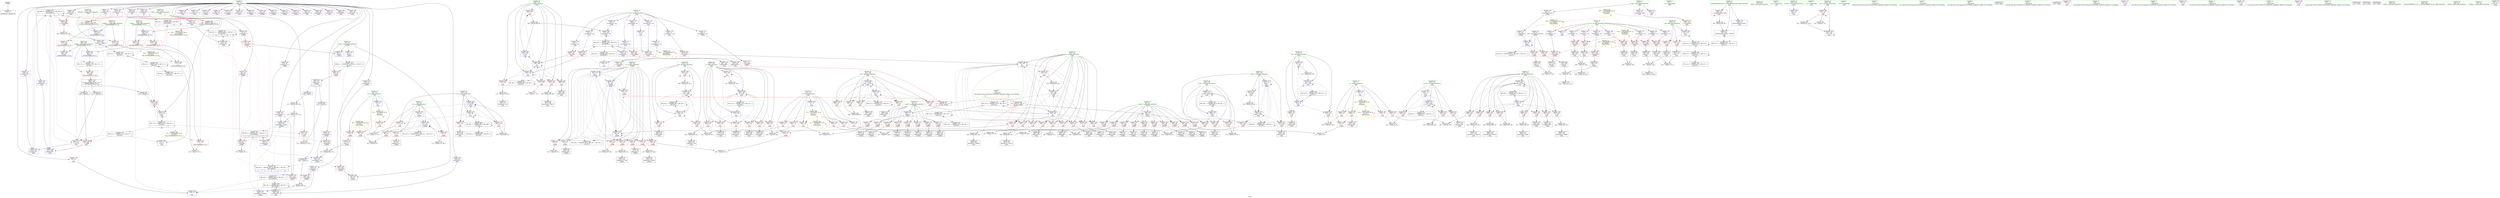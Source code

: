 digraph "SVFG" {
	label="SVFG";

	Node0x5587d7fdff00 [shape=record,color=grey,label="{NodeID: 0\nNullPtr}"];
	Node0x5587d7fdff00 -> Node0x5587d7fffaa0[style=solid];
	Node0x5587d80327f0 [shape=record,color=black,label="{NodeID: 526\nMR_26V_9 = PHI(MR_26V_11, MR_26V_8, )\npts\{220000 \}\n|{|<s7>7|<s8>8}}"];
	Node0x5587d80327f0 -> Node0x5587d800fa50[style=dashed];
	Node0x5587d80327f0 -> Node0x5587d800fb20[style=dashed];
	Node0x5587d80327f0 -> Node0x5587d800fcc0[style=dashed];
	Node0x5587d80327f0 -> Node0x5587d8012790[style=dashed];
	Node0x5587d80327f0 -> Node0x5587d8012860[style=dashed];
	Node0x5587d80327f0 -> Node0x5587d80344f0[style=dashed];
	Node0x5587d80327f0 -> Node0x5587d80327f0[style=dashed];
	Node0x5587d80327f0:s7 -> Node0x5587d804a0a0[style=dashed,color=red];
	Node0x5587d80327f0:s8 -> Node0x5587d804a0a0[style=dashed,color=red];
	Node0x5587d801a5f0 [shape=record,color=grey,label="{NodeID: 443\n296 = Binary(295, 86, )\n}"];
	Node0x5587d801a5f0 -> Node0x5587d80015a0[style=solid];
	Node0x5587d8012520 [shape=record,color=blue,label="{NodeID: 360\n223\<--402\nq\<--\nmain\n}"];
	Node0x5587d8012520 -> Node0x5587d800e120[style=dashed];
	Node0x5587d8012520 -> Node0x5587d800e1f0[style=dashed];
	Node0x5587d8012520 -> Node0x5587d800e2c0[style=dashed];
	Node0x5587d8012520 -> Node0x5587d800e390[style=dashed];
	Node0x5587d8012520 -> Node0x5587d800e460[style=dashed];
	Node0x5587d8012520 -> Node0x5587d800e530[style=dashed];
	Node0x5587d8012520 -> Node0x5587d800e600[style=dashed];
	Node0x5587d8012520 -> Node0x5587d800e6d0[style=dashed];
	Node0x5587d8012520 -> Node0x5587d800e7a0[style=dashed];
	Node0x5587d8012520 -> Node0x5587d800e870[style=dashed];
	Node0x5587d8012520 -> Node0x5587d8012520[style=dashed];
	Node0x5587d8012520 -> Node0x5587d80125f0[style=dashed];
	Node0x5587d8012520 -> Node0x5587d803dff0[style=dashed];
	Node0x5587d800e120 [shape=record,color=red,label="{NodeID: 277\n384\<--223\n\<--q\nmain\n}"];
	Node0x5587d800e120 -> Node0x5587d801d2f0[style=solid];
	Node0x5587d8001f60 [shape=record,color=red,label="{NodeID: 194\n178\<--18\n\<--k\n_Z3dfsii\n}"];
	Node0x5587d8001f60 -> Node0x5587d8000be0[style=solid];
	Node0x5587d7fff240 [shape=record,color=black,label="{NodeID: 111\n463\<--462\nidxprom108\<--\nmain\n}"];
	Node0x5587d7fe0950 [shape=record,color=green,label="{NodeID: 28\n46\<--47\nkey\<--key_field_insensitive\n_Z3dfsii\n}"];
	Node0x5587d7fe0950 -> Node0x5587d80033b0[style=solid];
	Node0x5587d7fe0950 -> Node0x5587d8003480[style=solid];
	Node0x5587d7fe0950 -> Node0x5587d8010cc0[style=solid];
	Node0x5587d8047e00 [shape=record,color=black,label="{NodeID: 554\nMR_61V_2 = PHI(MR_61V_4, MR_61V_1, )\npts\{232 \}\n}"];
	Node0x5587d8047e00 -> Node0x5587d8012ee0[style=dashed];
	Node0x5587d801cff0 [shape=record,color=grey,label="{NodeID: 471\n306 = cmp(300, 305, )\n}"];
	Node0x5587d800f7e0 [shape=record,color=red,label="{NodeID: 305\n402\<--401\n\<--arrayidx71\nmain\n}"];
	Node0x5587d800f7e0 -> Node0x5587d8012520[style=solid];
	Node0x5587d8003620 [shape=record,color=red,label="{NodeID: 222\n103\<--48\n\<--q\n_Z3dfsii\n}"];
	Node0x5587d8003620 -> Node0x5587d80193f0[style=solid];
	Node0x5587d80050d0 [shape=record,color=purple,label="{NodeID: 139\n408\<--7\narrayidx75\<--str\nmain\n}"];
	Node0x5587d80050d0 -> Node0x5587d800f8b0[style=solid];
	Node0x5587d7fffd40 [shape=record,color=black,label="{NodeID: 56\n63\<--62\nidxprom1\<--\n_Z3dfsii\n}"];
	Node0x5587d8010f30 [shape=record,color=blue,label="{NodeID: 333\n48\<--133\nq\<--inc\n_Z3dfsii\n}"];
	Node0x5587d8010f30 -> Node0x5587d8003960[style=dashed];
	Node0x5587d8010f30 -> Node0x5587d8003a30[style=dashed];
	Node0x5587d8010f30 -> Node0x5587d8003b00[style=dashed];
	Node0x5587d8010f30 -> Node0x5587d8010d90[style=dashed];
	Node0x5587d8010f30 -> Node0x5587d8041500[style=dashed];
	Node0x5587d800cb30 [shape=record,color=red,label="{NodeID: 250\n289\<--209\n\<--j\nmain\n}"];
	Node0x5587d800cb30 -> Node0x5587d80014d0[style=solid];
	Node0x5587d8006790 [shape=record,color=purple,label="{NodeID: 167\n464\<--20\narrayidx109\<--f\nmain\n|{<s0>8}}"];
	Node0x5587d8006790:s0 -> Node0x5587d8072350[style=solid,color=red];
	Node0x5587d8001400 [shape=record,color=black,label="{NodeID: 84\n284\<--283\nconv10\<--\nmain\n}"];
	Node0x5587d8001400 -> Node0x5587d800a830[style=solid];
	Node0x5587d7fc5be0 [shape=record,color=green,label="{NodeID: 1\n14\<--1\n\<--dummyObj\nCan only get source location for instruction, argument, global var or function.|{<s0>10|<s1>10}}"];
	Node0x5587d7fc5be0:s0 -> Node0x5587d8072880[style=solid,color=red];
	Node0x5587d7fc5be0:s1 -> Node0x5587d8072a40[style=solid,color=red];
	Node0x5587d801a770 [shape=record,color=grey,label="{NodeID: 444\n545 = Binary(544, 86, )\n}"];
	Node0x5587d801a770 -> Node0x5587d8013220[style=solid];
	Node0x5587d80125f0 [shape=record,color=blue,label="{NodeID: 361\n223\<--416\nq\<--inc80\nmain\n}"];
	Node0x5587d80125f0 -> Node0x5587d800e530[style=dashed];
	Node0x5587d80125f0 -> Node0x5587d800e600[style=dashed];
	Node0x5587d80125f0 -> Node0x5587d800e6d0[style=dashed];
	Node0x5587d80125f0 -> Node0x5587d800e7a0[style=dashed];
	Node0x5587d80125f0 -> Node0x5587d800e870[style=dashed];
	Node0x5587d80125f0 -> Node0x5587d803dff0[style=dashed];
	Node0x5587d800e1f0 [shape=record,color=red,label="{NodeID: 278\n387\<--223\n\<--q\nmain\n}"];
	Node0x5587d800e1f0 -> Node0x5587d801c0f0[style=solid];
	Node0x5587d8002030 [shape=record,color=red,label="{NodeID: 195\n373\<--18\n\<--k\nmain\n}"];
	Node0x5587d8002030 -> Node0x5587d800a9b0[style=solid];
	Node0x5587d7fff310 [shape=record,color=black,label="{NodeID: 112\n466\<--465\nidxprom110\<--\nmain\n}"];
	Node0x5587d7fe0a20 [shape=record,color=green,label="{NodeID: 29\n48\<--49\nq\<--q_field_insensitive\n_Z3dfsii\n}"];
	Node0x5587d7fe0a20 -> Node0x5587d8003550[style=solid];
	Node0x5587d7fe0a20 -> Node0x5587d8003620[style=solid];
	Node0x5587d7fe0a20 -> Node0x5587d80036f0[style=solid];
	Node0x5587d7fe0a20 -> Node0x5587d80037c0[style=solid];
	Node0x5587d7fe0a20 -> Node0x5587d8003890[style=solid];
	Node0x5587d7fe0a20 -> Node0x5587d8003960[style=solid];
	Node0x5587d7fe0a20 -> Node0x5587d8003a30[style=solid];
	Node0x5587d7fe0a20 -> Node0x5587d8003b00[style=solid];
	Node0x5587d7fe0a20 -> Node0x5587d8010d90[style=solid];
	Node0x5587d7fe0a20 -> Node0x5587d8010e60[style=solid];
	Node0x5587d7fe0a20 -> Node0x5587d8010f30[style=solid];
	Node0x5587d8048300 [shape=record,color=black,label="{NodeID: 555\nMR_63V_2 = PHI(MR_63V_3, MR_63V_1, )\npts\{234 \}\n}"];
	Node0x5587d8048300 -> Node0x5587d8012fb0[style=dashed];
	Node0x5587d8048300 -> Node0x5587d8048300[style=dashed];
	Node0x5587d801d170 [shape=record,color=grey,label="{NodeID: 472\n138 = cmp(136, 137, )\n}"];
	Node0x5587d800f8b0 [shape=record,color=red,label="{NodeID: 306\n409\<--408\n\<--arrayidx75\nmain\n}"];
	Node0x5587d800f8b0 -> Node0x5587d7ffe950[style=solid];
	Node0x5587d80036f0 [shape=record,color=red,label="{NodeID: 223\n116\<--48\n\<--q\n_Z3dfsii\n}"];
	Node0x5587d80036f0 -> Node0x5587d8000490[style=solid];
	Node0x5587d80051a0 [shape=record,color=purple,label="{NodeID: 140\n94\<--10\narrayidx16\<--keys\n_Z3dfsii\n}"];
	Node0x5587d80051a0 -> Node0x5587d800bc00[style=solid];
	Node0x5587d7fffe10 [shape=record,color=black,label="{NodeID: 57\n70\<--69\nidxprom5\<--\n_Z3dfsii\n}"];
	Node0x5587d8011000 [shape=record,color=blue,label="{NodeID: 334\n154\<--156\narrayidx40\<--add41\n_Z3dfsii\n}"];
	Node0x5587d8011000 -> Node0x5587d8036cf0[style=dashed];
	Node0x5587d800cc00 [shape=record,color=red,label="{NodeID: 251\n295\<--209\n\<--j\nmain\n}"];
	Node0x5587d800cc00 -> Node0x5587d801a5f0[style=solid];
	Node0x5587d8006860 [shape=record,color=purple,label="{NodeID: 168\n467\<--20\narrayidx111\<--f\nmain\n}"];
	Node0x5587d80014d0 [shape=record,color=black,label="{NodeID: 85\n290\<--289\nidxprom13\<--\nmain\n}"];
	Node0x5587d7fc5c70 [shape=record,color=green,label="{NodeID: 2\n23\<--1\n.str\<--dummyObj\nGlob }"];
	Node0x5587d801a8f0 [shape=record,color=grey,label="{NodeID: 445\n147 = Binary(148, 146, )\n}"];
	Node0x5587d801a8f0 -> Node0x5587d801b370[style=solid];
	Node0x5587d80126c0 [shape=record,color=blue,label="{NodeID: 362\n225\<--440\nref.tmp\<--add95\nmain\n|{|<s2>7}}"];
	Node0x5587d80126c0 -> Node0x5587d800fb20[style=dashed];
	Node0x5587d80126c0 -> Node0x5587d80322f0[style=dashed];
	Node0x5587d80126c0:s2 -> Node0x5587d8049200[style=dashed,color=red];
	Node0x5587d800e2c0 [shape=record,color=red,label="{NodeID: 279\n399\<--223\n\<--q\nmain\n}"];
	Node0x5587d800e2c0 -> Node0x5587d7ffe7b0[style=solid];
	Node0x5587d8002100 [shape=record,color=red,label="{NodeID: 196\n548\<--29\n\<--_ZZ4mainE9testCount\nmain\n}"];
	Node0x5587d8002100 -> Node0x5587d801a2f0[style=solid];
	Node0x5587d7fff3e0 [shape=record,color=black,label="{NodeID: 113\n469\<--468\nidxprom112\<--\nmain\n}"];
	Node0x5587d7fe0af0 [shape=record,color=green,label="{NodeID: 30\n200\<--201\nmain\<--main_field_insensitive\n}"];
	Node0x5587d8048800 [shape=record,color=black,label="{NodeID: 556\nMR_20V_2 = PHI(MR_20V_4, MR_20V_1, )\npts\{60000 \}\n}"];
	Node0x5587d8048800 -> Node0x5587d80115b0[style=dashed];
	Node0x5587d801d2f0 [shape=record,color=grey,label="{NodeID: 473\n385 = cmp(384, 14, )\n}"];
	Node0x5587d800f980 [shape=record,color=red,label="{NodeID: 307\n430\<--429\n\<--arrayidx88\nmain\n}"];
	Node0x5587d800f980 -> Node0x5587d7ffec90[style=solid];
	Node0x5587d80037c0 [shape=record,color=red,label="{NodeID: 224\n122\<--48\n\<--q\n_Z3dfsii\n}"];
	Node0x5587d80037c0 -> Node0x5587d8019cf0[style=solid];
	Node0x5587d8005270 [shape=record,color=purple,label="{NodeID: 141\n250\<--10\n\<--keys\nmain\n}"];
	Node0x5587d7fffee0 [shape=record,color=black,label="{NodeID: 58\n73\<--72\nidxprom7\<--\n_Z3dfsii\n}"];
	Node0x5587d8036cf0 [shape=record,color=black,label="{NodeID: 501\nMR_26V_4 = PHI(MR_26V_7, MR_26V_3, )\npts\{220000 \}\n|{|<s2>1|<s3>1|<s4>1|<s5>1|<s6>2|<s7>2|<s8>2|<s9>2}}"];
	Node0x5587d8036cf0 -> Node0x5587d800c170[style=dashed];
	Node0x5587d8036cf0 -> Node0x5587d8011270[style=dashed];
	Node0x5587d8036cf0:s2 -> Node0x5587d8003bd0[style=dashed,color=red];
	Node0x5587d8036cf0:s3 -> Node0x5587d8003ca0[style=dashed,color=red];
	Node0x5587d8036cf0:s4 -> Node0x5587d8010b20[style=dashed,color=red];
	Node0x5587d8036cf0:s5 -> Node0x5587d8041a00[style=dashed,color=red];
	Node0x5587d8036cf0:s6 -> Node0x5587d8003bd0[style=dashed,color=red];
	Node0x5587d8036cf0:s7 -> Node0x5587d8003ca0[style=dashed,color=red];
	Node0x5587d8036cf0:s8 -> Node0x5587d8010b20[style=dashed,color=red];
	Node0x5587d8036cf0:s9 -> Node0x5587d8041a00[style=dashed,color=red];
	Node0x5587d80110d0 [shape=record,color=blue,label="{NodeID: 335\n168\<--170\narrayidx47\<--add48\n_Z3dfsii\n}"];
	Node0x5587d80110d0 -> Node0x5587d8036cf0[style=dashed];
	Node0x5587d800ccd0 [shape=record,color=red,label="{NodeID: 252\n308\<--209\n\<--j\nmain\n}"];
	Node0x5587d800ccd0 -> Node0x5587d8019e70[style=solid];
	Node0x5587d8006930 [shape=record,color=purple,label="{NodeID: 169\n470\<--20\narrayidx113\<--f\nmain\n|{<s0>8}}"];
	Node0x5587d8006930:s0 -> Node0x5587d80726c0[style=solid,color=red];
	Node0x5587d80015a0 [shape=record,color=black,label="{NodeID: 86\n297\<--296\nidxprom16\<--add15\nmain\n}"];
	Node0x5587d7fc5d00 [shape=record,color=green,label="{NodeID: 3\n25\<--1\n.str.1\<--dummyObj\nGlob }"];
	Node0x5587d801aa70 [shape=record,color=grey,label="{NodeID: 446\n515 = Binary(514, 86, )\n}"];
	Node0x5587d801aa70 -> Node0x5587d8012e10[style=solid];
	Node0x5587d8012790 [shape=record,color=blue,label="{NodeID: 363\n455\<--445\narrayidx103\<--\nmain\n}"];
	Node0x5587d8012790 -> Node0x5587d80327f0[style=dashed];
	Node0x5587d800e390 [shape=record,color=red,label="{NodeID: 280\n405\<--223\n\<--q\nmain\n}"];
	Node0x5587d800e390 -> Node0x5587d801b1f0[style=solid];
	Node0x5587d80021d0 [shape=record,color=red,label="{NodeID: 197\n198\<--38\n\<--retval\n_Z3dfsii\n}"];
	Node0x5587d80021d0 -> Node0x5587d8000ff0[style=solid];
	Node0x5587d7fff4b0 [shape=record,color=black,label="{NodeID: 114\n475\<--474\nidxprom116\<--add115\nmain\n}"];
	Node0x5587d7fe0bc0 [shape=record,color=green,label="{NodeID: 31\n203\<--204\nretval\<--retval_field_insensitive\nmain\n}"];
	Node0x5587d7fe0bc0 -> Node0x5587d8011410[style=solid];
	Node0x5587d8048d00 [shape=record,color=black,label="{NodeID: 557\nMR_26V_2 = PHI(MR_26V_16, MR_26V_1, )\npts\{220000 \}\n}"];
	Node0x5587d8048d00 -> Node0x5587d8012040[style=dashed];
	Node0x5587d8048d00 -> Node0x5587d8042e00[style=dashed];
	Node0x5587d8009c30 [shape=record,color=grey,label="{NodeID: 474\n54 = cmp(52, 53, )\n}"];
	Node0x5587d800fa50 [shape=record,color=red,label="{NodeID: 308\n439\<--438\n\<--arrayidx94\nmain\n}"];
	Node0x5587d800fa50 -> Node0x5587d801baf0[style=solid];
	Node0x5587d8003890 [shape=record,color=red,label="{NodeID: 225\n132\<--48\n\<--q\n_Z3dfsii\n}"];
	Node0x5587d8003890 -> Node0x5587d801a170[style=solid];
	Node0x5587d8005340 [shape=record,color=purple,label="{NodeID: 142\n378\<--10\narrayidx58\<--keys\nmain\n}"];
	Node0x5587d8005340 -> Node0x5587d800f640[style=solid];
	Node0x5587d7ffffb0 [shape=record,color=black,label="{NodeID: 59\n79\<--78\nidxprom10\<--\n_Z3dfsii\n}"];
	Node0x5587d80111a0 [shape=record,color=blue,label="{NodeID: 336\n44\<--175\np\<--inc50\n_Z3dfsii\n}"];
	Node0x5587d80111a0 -> Node0x5587d8003140[style=dashed];
	Node0x5587d80111a0 -> Node0x5587d8003210[style=dashed];
	Node0x5587d80111a0 -> Node0x5587d80032e0[style=dashed];
	Node0x5587d80111a0 -> Node0x5587d80111a0[style=dashed];
	Node0x5587d80111a0 -> Node0x5587d8040b00[style=dashed];
	Node0x5587d800cda0 [shape=record,color=red,label="{NodeID: 253\n328\<--211\n\<--i28\nmain\n}"];
	Node0x5587d800cda0 -> Node0x5587d801c3f0[style=solid];
	Node0x5587d8006a00 [shape=record,color=purple,label="{NodeID: 170\n476\<--20\narrayidx117\<--f\nmain\n}"];
	Node0x5587d8001670 [shape=record,color=black,label="{NodeID: 87\n300\<--299\nconv18\<--\nmain\n}"];
	Node0x5587d8001670 -> Node0x5587d801cff0[style=solid];
	Node0x5587d7fe28a0 [shape=record,color=green,label="{NodeID: 4\n27\<--1\n.str.2\<--dummyObj\nGlob }"];
	Node0x5587d8040600 [shape=record,color=black,label="{NodeID: 530\nMR_8V_3 = PHI(MR_8V_5, MR_8V_2, MR_8V_4, )\npts\{39 \}\n}"];
	Node0x5587d8040600 -> Node0x5587d80021d0[style=dashed];
	Node0x5587d801abf0 [shape=record,color=grey,label="{NodeID: 447\n265 = Binary(264, 86, )\n}"];
	Node0x5587d801abf0 -> Node0x5587d80010c0[style=solid];
	Node0x5587d8012860 [shape=record,color=blue,label="{NodeID: 364\n479\<--472\narrayidx119\<--\nmain\n}"];
	Node0x5587d8012860 -> Node0x5587d80327f0[style=dashed];
	Node0x5587d800e460 [shape=record,color=red,label="{NodeID: 281\n415\<--223\n\<--q\nmain\n}"];
	Node0x5587d800e460 -> Node0x5587d801aef0[style=solid];
	Node0x5587d80022a0 [shape=record,color=red,label="{NodeID: 198\n52\<--40\n\<--i.addr\n_Z3dfsii\n}"];
	Node0x5587d80022a0 -> Node0x5587d8009c30[style=solid];
	Node0x5587d7fff580 [shape=record,color=black,label="{NodeID: 115\n478\<--477\nidxprom118\<--\nmain\n}"];
	Node0x5587d7fe0c90 [shape=record,color=green,label="{NodeID: 32\n205\<--206\ntest\<--test_field_insensitive\nmain\n}"];
	Node0x5587d7fe0c90 -> Node0x5587d800c310[style=solid];
	Node0x5587d7fe0c90 -> Node0x5587d80114e0[style=solid];
	Node0x5587d8049200 [shape=record,color=yellow,style=double,label="{NodeID: 558\n55V_1 = ENCHI(MR_55V_0)\npts\{226 \}\nFun[_ZSt3maxIdERKT_S2_S2_]}"];
	Node0x5587d8049200 -> Node0x5587d8010340[style=dashed];
	Node0x5587d8009db0 [shape=record,color=grey,label="{NodeID: 475\n578 = cmp(575, 577, )\n}"];
	Node0x5587d800fb20 [shape=record,color=red,label="{NodeID: 309\n445\<--442\n\<--call96\nmain\n}"];
	Node0x5587d800fb20 -> Node0x5587d8012790[style=solid];
	Node0x5587d8003960 [shape=record,color=red,label="{NodeID: 226\n136\<--48\n\<--q\n_Z3dfsii\n}"];
	Node0x5587d8003960 -> Node0x5587d801d170[style=solid];
	Node0x5587d8005410 [shape=record,color=purple,label="{NodeID: 143\n61\<--20\narrayidx\<--f\n_Z3dfsii\n}"];
	Node0x5587d8000080 [shape=record,color=black,label="{NodeID: 60\n82\<--81\nidxprom12\<--\n_Z3dfsii\n}"];
	Node0x5587d8011270 [shape=record,color=blue,label="{NodeID: 337\n185\<--187\narrayidx55\<--div\n_Z3dfsii\n}"];
	Node0x5587d8011270 -> Node0x5587d800c240[style=dashed];
	Node0x5587d8011270 -> Node0x5587d8041a00[style=dashed];
	Node0x5587d800ce70 [shape=record,color=red,label="{NodeID: 254\n338\<--211\n\<--i28\nmain\n}"];
	Node0x5587d800ce70 -> Node0x5587d8001a80[style=solid];
	Node0x5587d8006ad0 [shape=record,color=purple,label="{NodeID: 171\n479\<--20\narrayidx119\<--f\nmain\n}"];
	Node0x5587d8006ad0 -> Node0x5587d8012860[style=solid];
	Node0x5587d8001740 [shape=record,color=black,label="{NodeID: 88\n302\<--301\nidxprom19\<--\nmain\n}"];
	Node0x5587d7fe2930 [shape=record,color=green,label="{NodeID: 5\n31\<--1\n.str.3\<--dummyObj\nGlob }"];
	Node0x5587d8040b00 [shape=record,color=black,label="{NodeID: 531\nMR_14V_2 = PHI(MR_14V_4, MR_14V_1, MR_14V_1, )\npts\{45 \}\n}"];
	Node0x5587d801ad70 [shape=record,color=grey,label="{NodeID: 448\n459 = Binary(458, 86, )\n}"];
	Node0x5587d801ad70 -> Node0x5587d7fff170[style=solid];
	Node0x5587d8012930 [shape=record,color=blue,label="{NodeID: 365\n219\<--484\np\<--inc122\nmain\n}"];
	Node0x5587d8012930 -> Node0x5587d800dd10[style=dashed];
	Node0x5587d8012930 -> Node0x5587d800dde0[style=dashed];
	Node0x5587d8012930 -> Node0x5587d800deb0[style=dashed];
	Node0x5587d8012930 -> Node0x5587d80122b0[style=dashed];
	Node0x5587d8012930 -> Node0x5587d8012930[style=dashed];
	Node0x5587d8012930 -> Node0x5587d80330f0[style=dashed];
	Node0x5587d800e530 [shape=record,color=red,label="{NodeID: 282\n419\<--223\n\<--q\nmain\n}"];
	Node0x5587d800e530 -> Node0x5587d8009f30[style=solid];
	Node0x5587d8002370 [shape=record,color=red,label="{NodeID: 199\n59\<--40\n\<--i.addr\n_Z3dfsii\n}"];
	Node0x5587d8002370 -> Node0x5587d7fffc70[style=solid];
	Node0x5587d8003e20 [shape=record,color=black,label="{NodeID: 116\n505\<--504\nidxprom134\<--\nmain\n}"];
	Node0x5587d7fe0d60 [shape=record,color=green,label="{NodeID: 33\n207\<--208\ni\<--i_field_insensitive\nmain\n}"];
	Node0x5587d7fe0d60 -> Node0x5587d800c3e0[style=solid];
	Node0x5587d7fe0d60 -> Node0x5587d800c4b0[style=solid];
	Node0x5587d7fe0d60 -> Node0x5587d800c580[style=solid];
	Node0x5587d7fe0d60 -> Node0x5587d800c650[style=solid];
	Node0x5587d7fe0d60 -> Node0x5587d800c720[style=solid];
	Node0x5587d7fe0d60 -> Node0x5587d800c7f0[style=solid];
	Node0x5587d7fe0d60 -> Node0x5587d800c8c0[style=solid];
	Node0x5587d7fe0d60 -> Node0x5587d8011680[style=solid];
	Node0x5587d7fe0d60 -> Node0x5587d8011b60[style=solid];
	Node0x5587d8049d20 [shape=record,color=yellow,style=double,label="{NodeID: 559\n57V_1 = ENCHI(MR_57V_0)\npts\{228 \}\nFun[_ZSt3maxIdERKT_S2_S2_]}"];
	Node0x5587d8049d20 -> Node0x5587d8010270[style=dashed];
	Node0x5587d8009f30 [shape=record,color=grey,label="{NodeID: 476\n421 = cmp(419, 420, )\n}"];
	Node0x5587d800fbf0 [shape=record,color=red,label="{NodeID: 310\n453\<--452\n\<--arrayidx101\nmain\n}"];
	Node0x5587d800fbf0 -> Node0x5587d7fff0a0[style=solid];
	Node0x5587d8003a30 [shape=record,color=red,label="{NodeID: 227\n142\<--48\n\<--q\n_Z3dfsii\n}"];
	Node0x5587d8003a30 -> Node0x5587d80007d0[style=solid];
	Node0x5587d80054e0 [shape=record,color=purple,label="{NodeID: 144\n64\<--20\narrayidx2\<--f\n_Z3dfsii\n}"];
	Node0x5587d80054e0 -> Node0x5587d8003bd0[style=solid];
	Node0x5587d8000150 [shape=record,color=black,label="{NodeID: 61\n93\<--92\nidxprom15\<--\n_Z3dfsii\n}"];
	Node0x5587d8011340 [shape=record,color=blue,label="{NodeID: 338\n38\<--195\nretval\<--\n_Z3dfsii\n}"];
	Node0x5587d8011340 -> Node0x5587d8040600[style=dashed];
	Node0x5587d800cf40 [shape=record,color=red,label="{NodeID: 255\n352\<--211\n\<--i28\nmain\n}"];
	Node0x5587d800cf40 -> Node0x5587d8019570[style=solid];
	Node0x5587d8006ba0 [shape=record,color=purple,label="{NodeID: 172\n506\<--20\narrayidx135\<--f\nmain\n}"];
	Node0x5587d8001810 [shape=record,color=black,label="{NodeID: 89\n305\<--304\nconv21\<--\nmain\n}"];
	Node0x5587d8001810 -> Node0x5587d801cff0[style=solid];
	Node0x5587d7fe29c0 [shape=record,color=green,label="{NodeID: 6\n57\<--1\n\<--dummyObj\nCan only get source location for instruction, argument, global var or function.}"];
	Node0x5587d8041000 [shape=record,color=black,label="{NodeID: 532\nMR_16V_2 = PHI(MR_16V_3, MR_16V_1, MR_16V_1, )\npts\{47 \}\n}"];
	Node0x5587d801aef0 [shape=record,color=grey,label="{NodeID: 449\n416 = Binary(415, 86, )\n}"];
	Node0x5587d801aef0 -> Node0x5587d80125f0[style=solid];
	Node0x5587d8012a00 [shape=record,color=blue,label="{NodeID: 366\n217\<--489\nj50\<--inc125\nmain\n}"];
	Node0x5587d8012a00 -> Node0x5587d800d900[style=dashed];
	Node0x5587d8012a00 -> Node0x5587d800d9d0[style=dashed];
	Node0x5587d8012a00 -> Node0x5587d800daa0[style=dashed];
	Node0x5587d8012a00 -> Node0x5587d800db70[style=dashed];
	Node0x5587d8012a00 -> Node0x5587d800dc40[style=dashed];
	Node0x5587d8012a00 -> Node0x5587d80121e0[style=dashed];
	Node0x5587d8012a00 -> Node0x5587d8012a00[style=dashed];
	Node0x5587d8012a00 -> Node0x5587d8045b00[style=dashed];
	Node0x5587d800e600 [shape=record,color=red,label="{NodeID: 283\n427\<--223\n\<--q\nmain\n}"];
	Node0x5587d800e600 -> Node0x5587d7ffebc0[style=solid];
	Node0x5587d8002440 [shape=record,color=red,label="{NodeID: 200\n69\<--40\n\<--i.addr\n_Z3dfsii\n}"];
	Node0x5587d8002440 -> Node0x5587d7fffe10[style=solid];
	Node0x5587d8003ef0 [shape=record,color=black,label="{NodeID: 117\n508\<--507\nidxprom136\<--\nmain\n}"];
	Node0x5587d7fe0e30 [shape=record,color=green,label="{NodeID: 34\n209\<--210\nj\<--j_field_insensitive\nmain\n}"];
	Node0x5587d7fe0e30 -> Node0x5587d800c990[style=solid];
	Node0x5587d7fe0e30 -> Node0x5587d800ca60[style=solid];
	Node0x5587d7fe0e30 -> Node0x5587d800cb30[style=solid];
	Node0x5587d7fe0e30 -> Node0x5587d800cc00[style=solid];
	Node0x5587d7fe0e30 -> Node0x5587d800ccd0[style=solid];
	Node0x5587d7fe0e30 -> Node0x5587d8011750[style=solid];
	Node0x5587d7fe0e30 -> Node0x5587d8011820[style=solid];
	Node0x5587d7fe0e30 -> Node0x5587d80118f0[style=solid];
	Node0x5587d800a0b0 [shape=record,color=grey,label="{NodeID: 477\n272 = cmp(271, 14, )\n}"];
	Node0x5587d800fcc0 [shape=record,color=red,label="{NodeID: 311\n472\<--471\n\<--call114\nmain\n}"];
	Node0x5587d800fcc0 -> Node0x5587d8012860[style=solid];
	Node0x5587d8003b00 [shape=record,color=red,label="{NodeID: 228\n161\<--48\n\<--q\n_Z3dfsii\n|{<s0>2}}"];
	Node0x5587d8003b00:s0 -> Node0x5587d8072a40[style=solid,color=red];
	Node0x5587d80055b0 [shape=record,color=purple,label="{NodeID: 145\n71\<--20\narrayidx6\<--f\n_Z3dfsii\n}"];
	Node0x5587d8000220 [shape=record,color=black,label="{NodeID: 62\n105\<--104\nidxprom17\<--add\n_Z3dfsii\n}"];
	Node0x5587d804b6e0 [shape=record,color=yellow,style=double,label="{NodeID: 588\n2V_1 = ENCHI(MR_2V_0)\npts\{15 \}\nFun[main]|{|<s6>10}}"];
	Node0x5587d804b6e0 -> Node0x5587d80073c0[style=dashed];
	Node0x5587d804b6e0 -> Node0x5587d8007490[style=dashed];
	Node0x5587d804b6e0 -> Node0x5587d8007560[style=dashed];
	Node0x5587d804b6e0 -> Node0x5587d8007630[style=dashed];
	Node0x5587d804b6e0 -> Node0x5587d8007700[style=dashed];
	Node0x5587d804b6e0 -> Node0x5587d80077d0[style=dashed];
	Node0x5587d804b6e0:s6 -> Node0x5587d804a180[style=dashed,color=red];
	Node0x5587d8011410 [shape=record,color=blue,label="{NodeID: 339\n203\<--14\nretval\<--\nmain\n}"];
	Node0x5587d800d010 [shape=record,color=red,label="{NodeID: 256\n334\<--213\n\<--j32\nmain\n}"];
	Node0x5587d800d010 -> Node0x5587d801c270[style=solid];
	Node0x5587d8006c70 [shape=record,color=purple,label="{NodeID: 173\n509\<--20\narrayidx137\<--f\nmain\n|{<s0>9}}"];
	Node0x5587d8006c70:s0 -> Node0x5587d80726c0[style=solid,color=red];
	Node0x5587d80018e0 [shape=record,color=black,label="{NodeID: 90\n312\<--311\nidxprom23\<--\nmain\n}"];
	Node0x5587d7fc9f60 [shape=record,color=green,label="{NodeID: 7\n67\<--1\n\<--dummyObj\nCan only get source location for instruction, argument, global var or function.}"];
	Node0x5587d8041500 [shape=record,color=black,label="{NodeID: 533\nMR_18V_2 = PHI(MR_18V_3, MR_18V_1, MR_18V_1, )\npts\{49 \}\n}"];
	Node0x5587d801b070 [shape=record,color=grey,label="{NodeID: 450\n474 = Binary(473, 86, )\n}"];
	Node0x5587d801b070 -> Node0x5587d7fff4b0[style=solid];
	Node0x5587d8012ad0 [shape=record,color=blue,label="{NodeID: 367\n215\<--494\ni46\<--inc128\nmain\n}"];
	Node0x5587d8012ad0 -> Node0x5587d800d280[style=dashed];
	Node0x5587d8012ad0 -> Node0x5587d800d350[style=dashed];
	Node0x5587d8012ad0 -> Node0x5587d800d420[style=dashed];
	Node0x5587d8012ad0 -> Node0x5587d800d4f0[style=dashed];
	Node0x5587d8012ad0 -> Node0x5587d800d5c0[style=dashed];
	Node0x5587d8012ad0 -> Node0x5587d800d690[style=dashed];
	Node0x5587d8012ad0 -> Node0x5587d800d760[style=dashed];
	Node0x5587d8012ad0 -> Node0x5587d800d830[style=dashed];
	Node0x5587d8012ad0 -> Node0x5587d8012ad0[style=dashed];
	Node0x5587d8012ad0 -> Node0x5587d8045600[style=dashed];
	Node0x5587d800e6d0 [shape=record,color=red,label="{NodeID: 284\n450\<--223\n\<--q\nmain\n}"];
	Node0x5587d800e6d0 -> Node0x5587d7ffefd0[style=solid];
	Node0x5587d8002510 [shape=record,color=red,label="{NodeID: 201\n78\<--40\n\<--i.addr\n_Z3dfsii\n}"];
	Node0x5587d8002510 -> Node0x5587d7ffffb0[style=solid];
	Node0x5587d8003fc0 [shape=record,color=black,label="{NodeID: 118\n531\<--530\nidxprom150\<--\nmain\n}"];
	Node0x5587d7fe0f00 [shape=record,color=green,label="{NodeID: 35\n211\<--212\ni28\<--i28_field_insensitive\nmain\n}"];
	Node0x5587d7fe0f00 -> Node0x5587d800cda0[style=solid];
	Node0x5587d7fe0f00 -> Node0x5587d800ce70[style=solid];
	Node0x5587d7fe0f00 -> Node0x5587d800cf40[style=solid];
	Node0x5587d7fe0f00 -> Node0x5587d8011c30[style=solid];
	Node0x5587d7fe0f00 -> Node0x5587d8011f70[style=solid];
	Node0x5587d800a230 [shape=record,color=grey,label="{NodeID: 478\n413 = cmp(410, 412, )\n}"];
	Node0x5587d800fd90 [shape=record,color=red,label="{NodeID: 312\n511\<--510\n\<--call138\nmain\n}"];
	Node0x5587d800fd90 -> Node0x5587d8012d40[style=solid];
	Node0x5587d8003bd0 [shape=record,color=red,label="{NodeID: 229\n65\<--64\n\<--arrayidx2\n_Z3dfsii\n}"];
	Node0x5587d8003bd0 -> Node0x5587d801ce70[style=solid];
	Node0x5587d8005680 [shape=record,color=purple,label="{NodeID: 146\n74\<--20\narrayidx8\<--f\n_Z3dfsii\n}"];
	Node0x5587d8005680 -> Node0x5587d8003ca0[style=solid];
	Node0x5587d80002f0 [shape=record,color=black,label="{NodeID: 63\n108\<--107\nconv\<--\n_Z3dfsii\n}"];
	Node0x5587d80002f0 -> Node0x5587d801cb70[style=solid];
	Node0x5587d804b7c0 [shape=record,color=yellow,style=double,label="{NodeID: 589\n4V_1 = ENCHI(MR_4V_0)\npts\{17 \}\nFun[main]|{|<s4>10}}"];
	Node0x5587d804b7c0 -> Node0x5587d8007970[style=dashed];
	Node0x5587d804b7c0 -> Node0x5587d8007a40[style=dashed];
	Node0x5587d804b7c0 -> Node0x5587d8007b10[style=dashed];
	Node0x5587d804b7c0 -> Node0x5587d8001dc0[style=dashed];
	Node0x5587d804b7c0:s4 -> Node0x5587d804a290[style=dashed,color=red];
	Node0x5587d80114e0 [shape=record,color=blue,label="{NodeID: 340\n205\<--242\ntest\<--dec\nmain\n}"];
	Node0x5587d80114e0 -> Node0x5587d800c310[style=dashed];
	Node0x5587d80114e0 -> Node0x5587d80114e0[style=dashed];
	Node0x5587d800d0e0 [shape=record,color=red,label="{NodeID: 257\n341\<--213\n\<--j32\nmain\n}"];
	Node0x5587d800d0e0 -> Node0x5587d8001b50[style=solid];
	Node0x5587d8006d40 [shape=record,color=purple,label="{NodeID: 174\n532\<--20\narrayidx151\<--f\nmain\n}"];
	Node0x5587d80019b0 [shape=record,color=black,label="{NodeID: 91\n317\<--316\nidxprom25\<--\nmain\n}"];
	Node0x5587d7fc9ff0 [shape=record,color=green,label="{NodeID: 8\n86\<--1\n\<--dummyObj\nCan only get source location for instruction, argument, global var or function.}"];
	Node0x5587d8041a00 [shape=record,color=black,label="{NodeID: 534\nMR_26V_2 = PHI(MR_26V_10, MR_26V_1, MR_26V_1, )\npts\{220000 \}\n|{<s0>1|<s1>1|<s2>2|<s3>2|<s4>10}}"];
	Node0x5587d8041a00:s0 -> Node0x5587d800bfd0[style=dashed,color=blue];
	Node0x5587d8041a00:s1 -> Node0x5587d8011000[style=dashed,color=blue];
	Node0x5587d8041a00:s2 -> Node0x5587d800c0a0[style=dashed,color=blue];
	Node0x5587d8041a00:s3 -> Node0x5587d80110d0[style=dashed,color=blue];
	Node0x5587d8041a00:s4 -> Node0x5587d8048d00[style=dashed,color=blue];
	Node0x5587d801b1f0 [shape=record,color=grey,label="{NodeID: 451\n406 = Binary(405, 86, )\n}"];
	Node0x5587d801b1f0 -> Node0x5587d7ffe880[style=solid];
	Node0x5587d8012ba0 [shape=record,color=blue,label="{NodeID: 368\n227\<--57\nmaxV\<--\nmain\n}"];
	Node0x5587d8012ba0 -> Node0x5587d8041f00[style=dashed];
	Node0x5587d800e7a0 [shape=record,color=red,label="{NodeID: 285\n462\<--223\n\<--q\nmain\n}"];
	Node0x5587d800e7a0 -> Node0x5587d7fff240[style=solid];
	Node0x5587d80025e0 [shape=record,color=red,label="{NodeID: 202\n140\<--40\n\<--i.addr\n_Z3dfsii\n}"];
	Node0x5587d80025e0 -> Node0x5587d801a470[style=solid];
	Node0x5587d8004090 [shape=record,color=black,label="{NodeID: 119\n534\<--533\nidxprom152\<--\nmain\n}"];
	Node0x5587d7fe0fd0 [shape=record,color=green,label="{NodeID: 36\n213\<--214\nj32\<--j32_field_insensitive\nmain\n}"];
	Node0x5587d7fe0fd0 -> Node0x5587d800d010[style=solid];
	Node0x5587d7fe0fd0 -> Node0x5587d800d0e0[style=solid];
	Node0x5587d7fe0fd0 -> Node0x5587d800d1b0[style=solid];
	Node0x5587d7fe0fd0 -> Node0x5587d8011d00[style=solid];
	Node0x5587d7fe0fd0 -> Node0x5587d8011ea0[style=solid];
	Node0x5587d800a3b0 [shape=record,color=grey,label="{NodeID: 479\n522 = cmp(520, 521, )\n}"];
	Node0x5587d800fe60 [shape=record,color=red,label="{NodeID: 313\n586\<--566\n\<--retval\n_ZSt3maxIdERKT_S2_S2_\n}"];
	Node0x5587d800fe60 -> Node0x5587d8004160[style=solid];
	Node0x5587d8003ca0 [shape=record,color=red,label="{NodeID: 230\n75\<--74\n\<--arrayidx8\n_Z3dfsii\n}"];
	Node0x5587d8003ca0 -> Node0x5587d8010a50[style=solid];
	Node0x5587d8005750 [shape=record,color=purple,label="{NodeID: 147\n80\<--20\narrayidx11\<--f\n_Z3dfsii\n}"];
	Node0x5587d80003c0 [shape=record,color=black,label="{NodeID: 64\n110\<--109\nconv19\<--\n_Z3dfsii\n}"];
	Node0x5587d80003c0 -> Node0x5587d801cb70[style=solid];
	Node0x5587d8071600 [shape=record,color=black,label="{NodeID: 673\n248 = PHI()\n}"];
	Node0x5587d80115b0 [shape=record,color=blue,label="{NodeID: 341\n255\<--14\n\<--\nmain\n}"];
	Node0x5587d80115b0 -> Node0x5587d803d0f0[style=dashed];
	Node0x5587d800d1b0 [shape=record,color=red,label="{NodeID: 258\n347\<--213\n\<--j32\nmain\n}"];
	Node0x5587d800d1b0 -> Node0x5587d80196f0[style=solid];
	Node0x5587d8006e10 [shape=record,color=purple,label="{NodeID: 175\n535\<--20\narrayidx153\<--f\nmain\n}"];
	Node0x5587d8006e10 -> Node0x5587d8013080[style=solid];
	Node0x5587d8001a80 [shape=record,color=black,label="{NodeID: 92\n339\<--338\nidxprom36\<--\nmain\n}"];
	Node0x5587d7fca080 [shape=record,color=green,label="{NodeID: 9\n114\<--1\n\<--dummyObj\nCan only get source location for instruction, argument, global var or function.}"];
	Node0x5587d8041f00 [shape=record,color=black,label="{NodeID: 535\nMR_57V_4 = PHI(MR_57V_5, MR_57V_3, )\npts\{228 \}\n|{|<s4>9}}"];
	Node0x5587d8041f00 -> Node0x5587d800e940[style=dashed];
	Node0x5587d8041f00 -> Node0x5587d800fd90[style=dashed];
	Node0x5587d8041f00 -> Node0x5587d8012d40[style=dashed];
	Node0x5587d8041f00 -> Node0x5587d8047400[style=dashed];
	Node0x5587d8041f00:s4 -> Node0x5587d8049d20[style=dashed,color=red];
	Node0x5587d801b370 [shape=record,color=grey,label="{NodeID: 452\n156 = Binary(155, 147, )\n}"];
	Node0x5587d801b370 -> Node0x5587d8011000[style=solid];
	Node0x5587d8012c70 [shape=record,color=blue,label="{NodeID: 369\n229\<--14\ni130\<--\nmain\n}"];
	Node0x5587d8012c70 -> Node0x5587d800ea10[style=dashed];
	Node0x5587d8012c70 -> Node0x5587d800eae0[style=dashed];
	Node0x5587d8012c70 -> Node0x5587d800ebb0[style=dashed];
	Node0x5587d8012c70 -> Node0x5587d8012e10[style=dashed];
	Node0x5587d8012c70 -> Node0x5587d8047900[style=dashed];
	Node0x5587d800e870 [shape=record,color=red,label="{NodeID: 286\n477\<--223\n\<--q\nmain\n}"];
	Node0x5587d800e870 -> Node0x5587d7fff580[style=solid];
	Node0x5587d80026b0 [shape=record,color=red,label="{NodeID: 203\n149\<--40\n\<--i.addr\n_Z3dfsii\n}"];
	Node0x5587d80026b0 -> Node0x5587d80008a0[style=solid];
	Node0x5587d8004160 [shape=record,color=black,label="{NodeID: 120\n563\<--586\n_ZSt3maxIdERKT_S2_S2__ret\<--\n_ZSt3maxIdERKT_S2_S2_\n|{<s0>7|<s1>8|<s2>9}}"];
	Node0x5587d8004160:s0 -> Node0x5587d8071af0[style=solid,color=blue];
	Node0x5587d8004160:s1 -> Node0x5587d8071c30[style=solid,color=blue];
	Node0x5587d8004160:s2 -> Node0x5587d80719f0[style=solid,color=blue];
	Node0x5587d7ffdee0 [shape=record,color=green,label="{NodeID: 37\n215\<--216\ni46\<--i46_field_insensitive\nmain\n}"];
	Node0x5587d7ffdee0 -> Node0x5587d800d280[style=solid];
	Node0x5587d7ffdee0 -> Node0x5587d800d350[style=solid];
	Node0x5587d7ffdee0 -> Node0x5587d800d420[style=solid];
	Node0x5587d7ffdee0 -> Node0x5587d800d4f0[style=solid];
	Node0x5587d7ffdee0 -> Node0x5587d800d5c0[style=solid];
	Node0x5587d7ffdee0 -> Node0x5587d800d690[style=solid];
	Node0x5587d7ffdee0 -> Node0x5587d800d760[style=solid];
	Node0x5587d7ffdee0 -> Node0x5587d800d830[style=solid];
	Node0x5587d7ffdee0 -> Node0x5587d8012110[style=solid];
	Node0x5587d7ffdee0 -> Node0x5587d8012ad0[style=solid];
	Node0x5587d804a0a0 [shape=record,color=yellow,style=double,label="{NodeID: 563\n26V_1 = ENCHI(MR_26V_0)\npts\{220000 \}\nFun[_ZSt3maxIdERKT_S2_S2_]}"];
	Node0x5587d804a0a0 -> Node0x5587d8010270[style=dashed];
	Node0x5587d804a0a0 -> Node0x5587d8010340[style=dashed];
	Node0x5587d800a530 [shape=record,color=grey,label="{NodeID: 480\n528 = cmp(526, 527, )\n}"];
	Node0x5587d800ff30 [shape=record,color=red,label="{NodeID: 314\n574\<--568\n\<--__a.addr\n_ZSt3maxIdERKT_S2_S2_\n}"];
	Node0x5587d800ff30 -> Node0x5587d8010270[style=solid];
	Node0x5587d800bc00 [shape=record,color=red,label="{NodeID: 231\n95\<--94\n\<--arrayidx16\n_Z3dfsii\n}"];
	Node0x5587d800bc00 -> Node0x5587d8010cc0[style=solid];
	Node0x5587d8005820 [shape=record,color=purple,label="{NodeID: 148\n83\<--20\narrayidx13\<--f\n_Z3dfsii\n}"];
	Node0x5587d8005820 -> Node0x5587d8010b20[style=solid];
	Node0x5587d8000490 [shape=record,color=black,label="{NodeID: 65\n117\<--116\nidxprom21\<--\n_Z3dfsii\n}"];
	Node0x5587d8071700 [shape=record,color=black,label="{NodeID: 674\n555 = PHI()\n}"];
	Node0x5587d8017e90 [shape=record,color=black,label="{NodeID: 425\n287 = PHI(114, 285, )\n}"];
	Node0x5587d8011680 [shape=record,color=blue,label="{NodeID: 342\n207\<--258\ni\<--\nmain\n}"];
	Node0x5587d8011680 -> Node0x5587d800c3e0[style=dashed];
	Node0x5587d8011680 -> Node0x5587d800c4b0[style=dashed];
	Node0x5587d8011680 -> Node0x5587d800c580[style=dashed];
	Node0x5587d8011680 -> Node0x5587d800c650[style=dashed];
	Node0x5587d8011680 -> Node0x5587d800c720[style=dashed];
	Node0x5587d8011680 -> Node0x5587d800c7f0[style=dashed];
	Node0x5587d8011680 -> Node0x5587d800c8c0[style=dashed];
	Node0x5587d8011680 -> Node0x5587d8011b60[style=dashed];
	Node0x5587d8011680 -> Node0x5587d8044200[style=dashed];
	Node0x5587d800d280 [shape=record,color=red,label="{NodeID: 259\n360\<--215\n\<--i46\nmain\n}"];
	Node0x5587d800d280 -> Node0x5587d801c9f0[style=solid];
	Node0x5587d8006ee0 [shape=record,color=purple,label="{NodeID: 176\n236\<--23\n\<--.str\nmain\n}"];
	Node0x5587d8001b50 [shape=record,color=black,label="{NodeID: 93\n342\<--341\nidxprom38\<--\nmain\n}"];
	Node0x5587d7fca110 [shape=record,color=green,label="{NodeID: 10\n148\<--1\n\<--dummyObj\nCan only get source location for instruction, argument, global var or function.}"];
	Node0x5587d801b4f0 [shape=record,color=grey,label="{NodeID: 453\n160 = Binary(159, 86, )\n|{<s0>2}}"];
	Node0x5587d801b4f0:s0 -> Node0x5587d8072880[style=solid,color=red];
	Node0x5587d8012d40 [shape=record,color=blue,label="{NodeID: 370\n227\<--511\nmaxV\<--\nmain\n}"];
	Node0x5587d8012d40 -> Node0x5587d8041f00[style=dashed];
	Node0x5587d800e940 [shape=record,color=red,label="{NodeID: 287\n551\<--227\n\<--maxV\nmain\n}"];
	Node0x5587d800e940 -> Node0x5587d8019b70[style=solid];
	Node0x5587d8002780 [shape=record,color=red,label="{NodeID: 204\n159\<--40\n\<--i.addr\n_Z3dfsii\n}"];
	Node0x5587d8002780 -> Node0x5587d801b4f0[style=solid];
	Node0x5587d8004230 [shape=record,color=purple,label="{NodeID: 121\n118\<--4\narrayidx22\<--go\n_Z3dfsii\n}"];
	Node0x5587d8004230 -> Node0x5587d800bd60[style=solid];
	Node0x5587d7ffdf70 [shape=record,color=green,label="{NodeID: 38\n217\<--218\nj50\<--j50_field_insensitive\nmain\n}"];
	Node0x5587d7ffdf70 -> Node0x5587d800d900[style=solid];
	Node0x5587d7ffdf70 -> Node0x5587d800d9d0[style=solid];
	Node0x5587d7ffdf70 -> Node0x5587d800daa0[style=solid];
	Node0x5587d7ffdf70 -> Node0x5587d800db70[style=solid];
	Node0x5587d7ffdf70 -> Node0x5587d800dc40[style=solid];
	Node0x5587d7ffdf70 -> Node0x5587d80121e0[style=solid];
	Node0x5587d7ffdf70 -> Node0x5587d8012a00[style=solid];
	Node0x5587d804a180 [shape=record,color=yellow,style=double,label="{NodeID: 564\n2V_1 = ENCHI(MR_2V_0)\npts\{15 \}\nFun[_Z3dfsii]|{|<s1>1|<s2>2}}"];
	Node0x5587d804a180 -> Node0x5587d80072f0[style=dashed];
	Node0x5587d804a180:s1 -> Node0x5587d804a180[style=dashed,color=red];
	Node0x5587d804a180:s2 -> Node0x5587d804a180[style=dashed,color=red];
	Node0x5587d800a6b0 [shape=record,color=grey,label="{NodeID: 481\n262 = cmp(260, 261, )\n}"];
	Node0x5587d8010000 [shape=record,color=red,label="{NodeID: 315\n583\<--568\n\<--__a.addr\n_ZSt3maxIdERKT_S2_S2_\n}"];
	Node0x5587d8010000 -> Node0x5587d8013630[style=solid];
	Node0x5587d800bc90 [shape=record,color=red,label="{NodeID: 232\n107\<--106\n\<--arrayidx18\n_Z3dfsii\n}"];
	Node0x5587d800bc90 -> Node0x5587d80002f0[style=solid];
	Node0x5587d80058f0 [shape=record,color=purple,label="{NodeID: 149\n151\<--20\narrayidx38\<--f\n_Z3dfsii\n}"];
	Node0x5587d8000560 [shape=record,color=black,label="{NodeID: 66\n124\<--123\nidxprom24\<--add23\n_Z3dfsii\n}"];
	Node0x5587d8071800 [shape=record,color=black,label="{NodeID: 675\n146 = PHI(35, )\n}"];
	Node0x5587d8071800 -> Node0x5587d801a8f0[style=solid];
	Node0x5587d8018430 [shape=record,color=black,label="{NodeID: 426\n113 = PHI(114, 111, )\n}"];
	Node0x5587d8011750 [shape=record,color=blue,label="{NodeID: 343\n209\<--268\nj\<--\nmain\n}"];
	Node0x5587d8011750 -> Node0x5587d800c990[style=dashed];
	Node0x5587d8011750 -> Node0x5587d800ca60[style=dashed];
	Node0x5587d8011750 -> Node0x5587d800cb30[style=dashed];
	Node0x5587d8011750 -> Node0x5587d800cc00[style=dashed];
	Node0x5587d8011750 -> Node0x5587d800ccd0[style=dashed];
	Node0x5587d8011750 -> Node0x5587d8011750[style=dashed];
	Node0x5587d8011750 -> Node0x5587d8011820[style=dashed];
	Node0x5587d8011750 -> Node0x5587d80118f0[style=dashed];
	Node0x5587d8011750 -> Node0x5587d8044700[style=dashed];
	Node0x5587d800d350 [shape=record,color=red,label="{NodeID: 260\n423\<--215\n\<--i46\nmain\n}"];
	Node0x5587d800d350 -> Node0x5587d801b7f0[style=solid];
	Node0x5587d8006fb0 [shape=record,color=purple,label="{NodeID: 177\n247\<--25\n\<--.str.1\nmain\n}"];
	Node0x5587d8001c20 [shape=record,color=black,label="{NodeID: 94\n377\<--376\nidxprom57\<--\nmain\n}"];
	Node0x5587d7fe2240 [shape=record,color=green,label="{NodeID: 11\n243\<--1\n\<--dummyObj\nCan only get source location for instruction, argument, global var or function.}"];
	Node0x5587d801b670 [shape=record,color=grey,label="{NodeID: 454\n275 = Binary(274, 86, )\n}"];
	Node0x5587d801b670 -> Node0x5587d8001190[style=solid];
	Node0x5587d8012e10 [shape=record,color=blue,label="{NodeID: 371\n229\<--515\ni130\<--inc140\nmain\n}"];
	Node0x5587d8012e10 -> Node0x5587d800ea10[style=dashed];
	Node0x5587d8012e10 -> Node0x5587d800eae0[style=dashed];
	Node0x5587d8012e10 -> Node0x5587d800ebb0[style=dashed];
	Node0x5587d8012e10 -> Node0x5587d8012e10[style=dashed];
	Node0x5587d8012e10 -> Node0x5587d8047900[style=dashed];
	Node0x5587d800ea10 [shape=record,color=red,label="{NodeID: 288\n500\<--229\n\<--i130\nmain\n}"];
	Node0x5587d800ea10 -> Node0x5587d801c870[style=solid];
	Node0x5587d8002850 [shape=record,color=red,label="{NodeID: 205\n163\<--40\n\<--i.addr\n_Z3dfsii\n}"];
	Node0x5587d8002850 -> Node0x5587d8000a40[style=solid];
	Node0x5587d8004300 [shape=record,color=purple,label="{NodeID: 122\n144\<--4\narrayidx35\<--go\n_Z3dfsii\n}"];
	Node0x5587d8004300 -> Node0x5587d800bf00[style=solid];
	Node0x5587d7ffe000 [shape=record,color=green,label="{NodeID: 39\n219\<--220\np\<--p_field_insensitive\nmain\n}"];
	Node0x5587d7ffe000 -> Node0x5587d800dd10[style=solid];
	Node0x5587d7ffe000 -> Node0x5587d800dde0[style=solid];
	Node0x5587d7ffe000 -> Node0x5587d800deb0[style=solid];
	Node0x5587d7ffe000 -> Node0x5587d80122b0[style=solid];
	Node0x5587d7ffe000 -> Node0x5587d8012930[style=solid];
	Node0x5587d804a290 [shape=record,color=yellow,style=double,label="{NodeID: 565\n4V_1 = ENCHI(MR_4V_0)\npts\{17 \}\nFun[_Z3dfsii]|{|<s1>1|<s2>2}}"];
	Node0x5587d804a290 -> Node0x5587d80078a0[style=dashed];
	Node0x5587d804a290:s1 -> Node0x5587d804a290[style=dashed,color=red];
	Node0x5587d804a290:s2 -> Node0x5587d804a290[style=dashed,color=red];
	Node0x5587d800a830 [shape=record,color=grey,label="{NodeID: 482\n285 = cmp(279, 284, )\n}"];
	Node0x5587d800a830 -> Node0x5587d8017e90[style=solid];
	Node0x5587d80100d0 [shape=record,color=red,label="{NodeID: 316\n576\<--570\n\<--__b.addr\n_ZSt3maxIdERKT_S2_S2_\n}"];
	Node0x5587d80100d0 -> Node0x5587d8010340[style=solid];
	Node0x5587d800bd60 [shape=record,color=red,label="{NodeID: 233\n119\<--118\n\<--arrayidx22\n_Z3dfsii\n}"];
	Node0x5587d800bd60 -> Node0x5587d8010e60[style=solid];
	Node0x5587d80059c0 [shape=record,color=purple,label="{NodeID: 150\n154\<--20\narrayidx40\<--f\n_Z3dfsii\n}"];
	Node0x5587d80059c0 -> Node0x5587d800bfd0[style=solid];
	Node0x5587d80059c0 -> Node0x5587d8011000[style=solid];
	Node0x5587d8000630 [shape=record,color=black,label="{NodeID: 67\n127\<--126\nconv26\<--\n_Z3dfsii\n}"];
	Node0x5587d8000630 -> Node0x5587d801c6f0[style=solid];
	Node0x5587d80719f0 [shape=record,color=black,label="{NodeID: 676\n510 = PHI(563, )\n}"];
	Node0x5587d80719f0 -> Node0x5587d800fd90[style=solid];
	Node0x5587d80189d0 [shape=record,color=black,label="{NodeID: 427\n397 = PHI(114, 395, )\n}"];
	Node0x5587d8011820 [shape=record,color=blue,label="{NodeID: 344\n209\<--292\nj\<--\nmain\n}"];
	Node0x5587d8011820 -> Node0x5587d800c990[style=dashed];
	Node0x5587d8011820 -> Node0x5587d800ca60[style=dashed];
	Node0x5587d8011820 -> Node0x5587d800cb30[style=dashed];
	Node0x5587d8011820 -> Node0x5587d800cc00[style=dashed];
	Node0x5587d8011820 -> Node0x5587d800ccd0[style=dashed];
	Node0x5587d8011820 -> Node0x5587d8011750[style=dashed];
	Node0x5587d8011820 -> Node0x5587d8011820[style=dashed];
	Node0x5587d8011820 -> Node0x5587d80118f0[style=dashed];
	Node0x5587d8011820 -> Node0x5587d8044700[style=dashed];
	Node0x5587d800d420 [shape=record,color=red,label="{NodeID: 261\n433\<--215\n\<--i46\nmain\n}"];
	Node0x5587d800d420 -> Node0x5587d7ffed60[style=solid];
	Node0x5587d8007080 [shape=record,color=purple,label="{NodeID: 178\n249\<--27\n\<--.str.2\nmain\n}"];
	Node0x5587d8001cf0 [shape=record,color=black,label="{NodeID: 95\n389\<--388\nidxprom63\<--add62\nmain\n}"];
	Node0x5587d7fe2310 [shape=record,color=green,label="{NodeID: 12\n258\<--1\n\<--dummyObj\nCan only get source location for instruction, argument, global var or function.}"];
	Node0x5587d8042e00 [shape=record,color=black,label="{NodeID: 538\nMR_26V_4 = PHI(MR_26V_5, MR_26V_3, )\npts\{220000 \}\n}"];
	Node0x5587d8042e00 -> Node0x5587d8011dd0[style=dashed];
	Node0x5587d8042e00 -> Node0x5587d8012040[style=dashed];
	Node0x5587d8042e00 -> Node0x5587d8042e00[style=dashed];
	Node0x5587d801b7f0 [shape=record,color=grey,label="{NodeID: 455\n424 = Binary(423, 86, )\n}"];
	Node0x5587d801b7f0 -> Node0x5587d7ffeaf0[style=solid];
	Node0x5587d8012ee0 [shape=record,color=blue,label="{NodeID: 372\n231\<--14\ni142\<--\nmain\n}"];
	Node0x5587d8012ee0 -> Node0x5587d800ec80[style=dashed];
	Node0x5587d8012ee0 -> Node0x5587d800ed50[style=dashed];
	Node0x5587d8012ee0 -> Node0x5587d800ee20[style=dashed];
	Node0x5587d8012ee0 -> Node0x5587d8013220[style=dashed];
	Node0x5587d8012ee0 -> Node0x5587d8047e00[style=dashed];
	Node0x5587d800eae0 [shape=record,color=red,label="{NodeID: 289\n507\<--229\n\<--i130\nmain\n}"];
	Node0x5587d800eae0 -> Node0x5587d8003ef0[style=solid];
	Node0x5587d8002920 [shape=record,color=red,label="{NodeID: 206\n180\<--40\n\<--i.addr\n_Z3dfsii\n}"];
	Node0x5587d8002920 -> Node0x5587d8000cb0[style=solid];
	Node0x5587d80043d0 [shape=record,color=purple,label="{NodeID: 123\n255\<--4\n\<--go\nmain\n}"];
	Node0x5587d80043d0 -> Node0x5587d80115b0[style=solid];
	Node0x5587d7ffe090 [shape=record,color=green,label="{NodeID: 40\n221\<--222\nkey\<--key_field_insensitive\nmain\n}"];
	Node0x5587d7ffe090 -> Node0x5587d800df80[style=solid];
	Node0x5587d7ffe090 -> Node0x5587d800e050[style=solid];
	Node0x5587d7ffe090 -> Node0x5587d8012380[style=solid];
	Node0x5587d804a370 [shape=record,color=yellow,style=double,label="{NodeID: 566\n6V_1 = ENCHI(MR_6V_0)\npts\{19 \}\nFun[_Z3dfsii]|{|<s2>1|<s3>2}}"];
	Node0x5587d804a370 -> Node0x5587d8001e90[style=dashed];
	Node0x5587d804a370 -> Node0x5587d8001f60[style=dashed];
	Node0x5587d804a370:s2 -> Node0x5587d804a370[style=dashed,color=red];
	Node0x5587d804a370:s3 -> Node0x5587d804a370[style=dashed,color=red];
	Node0x5587d800a9b0 [shape=record,color=grey,label="{NodeID: 483\n374 = cmp(372, 373, )\n}"];
	Node0x5587d80101a0 [shape=record,color=red,label="{NodeID: 317\n580\<--570\n\<--__b.addr\n_ZSt3maxIdERKT_S2_S2_\n}"];
	Node0x5587d80101a0 -> Node0x5587d8013560[style=solid];
	Node0x5587d800be30 [shape=record,color=red,label="{NodeID: 234\n126\<--125\n\<--arrayidx25\n_Z3dfsii\n}"];
	Node0x5587d800be30 -> Node0x5587d8000630[style=solid];
	Node0x5587d8005a90 [shape=record,color=purple,label="{NodeID: 151\n165\<--20\narrayidx45\<--f\n_Z3dfsii\n}"];
	Node0x5587d8000700 [shape=record,color=black,label="{NodeID: 68\n129\<--128\nconv27\<--\n_Z3dfsii\n}"];
	Node0x5587d8000700 -> Node0x5587d801c6f0[style=solid];
	Node0x5587d8071af0 [shape=record,color=black,label="{NodeID: 677\n442 = PHI(563, )\n}"];
	Node0x5587d8071af0 -> Node0x5587d800fb20[style=solid];
	Node0x5587d8018f70 [shape=record,color=grey,label="{NodeID: 428\n170 = Binary(169, 162, )\n}"];
	Node0x5587d8018f70 -> Node0x5587d80110d0[style=solid];
	Node0x5587d80118f0 [shape=record,color=blue,label="{NodeID: 345\n209\<--309\nj\<--inc\nmain\n}"];
	Node0x5587d80118f0 -> Node0x5587d8011750[style=dashed];
	Node0x5587d80118f0 -> Node0x5587d8044700[style=dashed];
	Node0x5587d800d4f0 [shape=record,color=red,label="{NodeID: 262\n446\<--215\n\<--i46\nmain\n}"];
	Node0x5587d800d4f0 -> Node0x5587d801bdf0[style=solid];
	Node0x5587d8007150 [shape=record,color=purple,label="{NodeID: 179\n252\<--27\n\<--.str.2\nmain\n}"];
	Node0x5587d7ffe610 [shape=record,color=black,label="{NodeID: 96\n392\<--391\nconv65\<--\nmain\n}"];
	Node0x5587d7ffe610 -> Node0x5587d800ae30[style=solid];
	Node0x5587d7fe23e0 [shape=record,color=green,label="{NodeID: 13\n345\<--1\n\<--dummyObj\nCan only get source location for instruction, argument, global var or function.}"];
	Node0x5587d801b970 [shape=record,color=grey,label="{NodeID: 456\n242 = Binary(241, 243, )\n}"];
	Node0x5587d801b970 -> Node0x5587d80114e0[style=solid];
	Node0x5587d8012fb0 [shape=record,color=blue,label="{NodeID: 373\n233\<--14\nj146\<--\nmain\n}"];
	Node0x5587d8012fb0 -> Node0x5587d800eef0[style=dashed];
	Node0x5587d8012fb0 -> Node0x5587d800efc0[style=dashed];
	Node0x5587d8012fb0 -> Node0x5587d800f090[style=dashed];
	Node0x5587d8012fb0 -> Node0x5587d8012fb0[style=dashed];
	Node0x5587d8012fb0 -> Node0x5587d8013150[style=dashed];
	Node0x5587d8012fb0 -> Node0x5587d8048300[style=dashed];
	Node0x5587d800ebb0 [shape=record,color=red,label="{NodeID: 290\n514\<--229\n\<--i130\nmain\n}"];
	Node0x5587d800ebb0 -> Node0x5587d801aa70[style=solid];
	Node0x5587d80029f0 [shape=record,color=red,label="{NodeID: 207\n189\<--40\n\<--i.addr\n_Z3dfsii\n}"];
	Node0x5587d80029f0 -> Node0x5587d8000e50[style=solid];
	Node0x5587d80044a0 [shape=record,color=purple,label="{NodeID: 124\n267\<--4\narrayidx\<--go\nmain\n}"];
	Node0x5587d80044a0 -> Node0x5587d800f160[style=solid];
	Node0x5587d7ffe120 [shape=record,color=green,label="{NodeID: 41\n223\<--224\nq\<--q_field_insensitive\nmain\n}"];
	Node0x5587d7ffe120 -> Node0x5587d800e120[style=solid];
	Node0x5587d7ffe120 -> Node0x5587d800e1f0[style=solid];
	Node0x5587d7ffe120 -> Node0x5587d800e2c0[style=solid];
	Node0x5587d7ffe120 -> Node0x5587d800e390[style=solid];
	Node0x5587d7ffe120 -> Node0x5587d800e460[style=solid];
	Node0x5587d7ffe120 -> Node0x5587d800e530[style=solid];
	Node0x5587d7ffe120 -> Node0x5587d800e600[style=solid];
	Node0x5587d7ffe120 -> Node0x5587d800e6d0[style=solid];
	Node0x5587d7ffe120 -> Node0x5587d800e7a0[style=solid];
	Node0x5587d7ffe120 -> Node0x5587d800e870[style=solid];
	Node0x5587d7ffe120 -> Node0x5587d8012450[style=solid];
	Node0x5587d7ffe120 -> Node0x5587d8012520[style=solid];
	Node0x5587d7ffe120 -> Node0x5587d80125f0[style=solid];
	Node0x5587d800ab30 [shape=record,color=grey,label="{NodeID: 484\n368 = cmp(366, 367, )\n}"];
	Node0x5587d8010270 [shape=record,color=red,label="{NodeID: 318\n575\<--574\n\<--\n_ZSt3maxIdERKT_S2_S2_\n}"];
	Node0x5587d8010270 -> Node0x5587d8009db0[style=solid];
	Node0x5587d800bf00 [shape=record,color=red,label="{NodeID: 235\n145\<--144\n\<--arrayidx35\n_Z3dfsii\n|{<s0>1}}"];
	Node0x5587d800bf00:s0 -> Node0x5587d8072a40[style=solid,color=red];
	Node0x5587d8005b60 [shape=record,color=purple,label="{NodeID: 152\n168\<--20\narrayidx47\<--f\n_Z3dfsii\n}"];
	Node0x5587d8005b60 -> Node0x5587d800c0a0[style=solid];
	Node0x5587d8005b60 -> Node0x5587d80110d0[style=solid];
	Node0x5587d80007d0 [shape=record,color=black,label="{NodeID: 69\n143\<--142\nidxprom34\<--\n_Z3dfsii\n}"];
	Node0x5587d8071c30 [shape=record,color=black,label="{NodeID: 678\n471 = PHI(563, )\n}"];
	Node0x5587d8071c30 -> Node0x5587d800fcc0[style=solid];
	Node0x5587d80190f0 [shape=record,color=grey,label="{NodeID: 429\n175 = Binary(174, 86, )\n}"];
	Node0x5587d80190f0 -> Node0x5587d80111a0[style=solid];
	Node0x5587d80119c0 [shape=record,color=blue,label="{NodeID: 346\n313\<--309\narrayidx24\<--inc\nmain\n}"];
	Node0x5587d80119c0 -> Node0x5587d803d0f0[style=dashed];
	Node0x5587d800d5c0 [shape=record,color=red,label="{NodeID: 263\n458\<--215\n\<--i46\nmain\n}"];
	Node0x5587d800d5c0 -> Node0x5587d801ad70[style=solid];
	Node0x5587d8007220 [shape=record,color=purple,label="{NodeID: 180\n554\<--31\n\<--.str.3\nmain\n}"];
	Node0x5587d7ffe6e0 [shape=record,color=black,label="{NodeID: 97\n394\<--393\nconv66\<--\nmain\n}"];
	Node0x5587d7ffe6e0 -> Node0x5587d800ae30[style=solid];
	Node0x5587d7fe3540 [shape=record,color=green,label="{NodeID: 14\n537\<--1\n\<--dummyObj\nCan only get source location for instruction, argument, global var or function.}"];
	Node0x5587d8043800 [shape=record,color=black,label="{NodeID: 540\nMR_31V_2 = PHI(MR_31V_3, MR_31V_1, )\npts\{30 \}\n}"];
	Node0x5587d8043800 -> Node0x5587d8002100[style=dashed];
	Node0x5587d8043800 -> Node0x5587d80132f0[style=dashed];
	Node0x5587d801baf0 [shape=record,color=grey,label="{NodeID: 457\n440 = Binary(439, 148, )\n}"];
	Node0x5587d801baf0 -> Node0x5587d80126c0[style=solid];
	Node0x5587d8013080 [shape=record,color=blue,label="{NodeID: 374\n535\<--537\narrayidx153\<--\nmain\n}"];
	Node0x5587d8013080 -> Node0x5587d8013080[style=dashed];
	Node0x5587d8013080 -> Node0x5587d803b2f0[style=dashed];
	Node0x5587d800ec80 [shape=record,color=red,label="{NodeID: 291\n520\<--231\n\<--i142\nmain\n}"];
	Node0x5587d800ec80 -> Node0x5587d800a3b0[style=solid];
	Node0x5587d8002ac0 [shape=record,color=red,label="{NodeID: 208\n62\<--42\n\<--j.addr\n_Z3dfsii\n}"];
	Node0x5587d8002ac0 -> Node0x5587d7fffd40[style=solid];
	Node0x5587d8004570 [shape=record,color=purple,label="{NodeID: 125\n291\<--4\narrayidx14\<--go\nmain\n}"];
	Node0x5587d8004570 -> Node0x5587d800f3d0[style=solid];
	Node0x5587d7ffe1b0 [shape=record,color=green,label="{NodeID: 42\n225\<--226\nref.tmp\<--ref.tmp_field_insensitive\nmain\n|{|<s1>7}}"];
	Node0x5587d7ffe1b0 -> Node0x5587d80126c0[style=solid];
	Node0x5587d7ffe1b0:s1 -> Node0x5587d80726c0[style=solid,color=red];
	Node0x5587d800acb0 [shape=record,color=grey,label="{NodeID: 485\n245 = cmp(241, 14, )\n}"];
	Node0x5587d8010340 [shape=record,color=red,label="{NodeID: 319\n577\<--576\n\<--\n_ZSt3maxIdERKT_S2_S2_\n}"];
	Node0x5587d8010340 -> Node0x5587d8009db0[style=solid];
	Node0x5587d800bfd0 [shape=record,color=red,label="{NodeID: 236\n155\<--154\n\<--arrayidx40\n_Z3dfsii\n}"];
	Node0x5587d800bfd0 -> Node0x5587d801b370[style=solid];
	Node0x5587d8005c30 [shape=record,color=purple,label="{NodeID: 153\n182\<--20\narrayidx53\<--f\n_Z3dfsii\n}"];
	Node0x5587d80008a0 [shape=record,color=black,label="{NodeID: 70\n150\<--149\nidxprom37\<--\n_Z3dfsii\n}"];
	Node0x5587d8071d70 [shape=record,color=black,label="{NodeID: 679\n162 = PHI(35, )\n}"];
	Node0x5587d8071d70 -> Node0x5587d8018f70[style=solid];
	Node0x5587d8019270 [shape=record,color=grey,label="{NodeID: 430\n494 = Binary(493, 86, )\n}"];
	Node0x5587d8019270 -> Node0x5587d8012ad0[style=solid];
	Node0x5587d8011a90 [shape=record,color=blue,label="{NodeID: 347\n318\<--14\narrayidx26\<--\nmain\n}"];
	Node0x5587d8011a90 -> Node0x5587d803d0f0[style=dashed];
	Node0x5587d800d690 [shape=record,color=red,label="{NodeID: 264\n465\<--215\n\<--i46\nmain\n}"];
	Node0x5587d800d690 -> Node0x5587d7fff310[style=solid];
	Node0x5587d80072f0 [shape=record,color=red,label="{NodeID: 181\n137\<--13\n\<--l\n_Z3dfsii\n}"];
	Node0x5587d80072f0 -> Node0x5587d801d170[style=solid];
	Node0x5587d7ffe7b0 [shape=record,color=black,label="{NodeID: 98\n400\<--399\nidxprom70\<--\nmain\n}"];
	Node0x5587d7fe3610 [shape=record,color=green,label="{NodeID: 15\n4\<--6\ngo\<--go_field_insensitive\nGlob }"];
	Node0x5587d7fe3610 -> Node0x5587d8004230[style=solid];
	Node0x5587d7fe3610 -> Node0x5587d8004300[style=solid];
	Node0x5587d7fe3610 -> Node0x5587d80043d0[style=solid];
	Node0x5587d7fe3610 -> Node0x5587d80044a0[style=solid];
	Node0x5587d7fe3610 -> Node0x5587d8004570[style=solid];
	Node0x5587d7fe3610 -> Node0x5587d8004640[style=solid];
	Node0x5587d7fe3610 -> Node0x5587d8004710[style=solid];
	Node0x5587d7fe3610 -> Node0x5587d80047e0[style=solid];
	Node0x5587d7fe3610 -> Node0x5587d80048b0[style=solid];
	Node0x5587d7fe3610 -> Node0x5587d8004980[style=solid];
	Node0x5587d801bc70 [shape=record,color=grey,label="{NodeID: 458\n484 = Binary(483, 86, )\n}"];
	Node0x5587d801bc70 -> Node0x5587d8012930[style=solid];
	Node0x5587d8013150 [shape=record,color=blue,label="{NodeID: 375\n233\<--540\nj146\<--inc155\nmain\n}"];
	Node0x5587d8013150 -> Node0x5587d800eef0[style=dashed];
	Node0x5587d8013150 -> Node0x5587d800efc0[style=dashed];
	Node0x5587d8013150 -> Node0x5587d800f090[style=dashed];
	Node0x5587d8013150 -> Node0x5587d8012fb0[style=dashed];
	Node0x5587d8013150 -> Node0x5587d8013150[style=dashed];
	Node0x5587d8013150 -> Node0x5587d8048300[style=dashed];
	Node0x5587d800ed50 [shape=record,color=red,label="{NodeID: 292\n530\<--231\n\<--i142\nmain\n}"];
	Node0x5587d800ed50 -> Node0x5587d8003fc0[style=solid];
	Node0x5587d8002b90 [shape=record,color=red,label="{NodeID: 209\n72\<--42\n\<--j.addr\n_Z3dfsii\n}"];
	Node0x5587d8002b90 -> Node0x5587d7fffee0[style=solid];
	Node0x5587d8004640 [shape=record,color=purple,label="{NodeID: 126\n313\<--4\narrayidx24\<--go\nmain\n}"];
	Node0x5587d8004640 -> Node0x5587d80119c0[style=solid];
	Node0x5587d7ffe240 [shape=record,color=green,label="{NodeID: 43\n227\<--228\nmaxV\<--maxV_field_insensitive\nmain\n|{|<s3>9}}"];
	Node0x5587d7ffe240 -> Node0x5587d800e940[style=solid];
	Node0x5587d7ffe240 -> Node0x5587d8012ba0[style=solid];
	Node0x5587d7ffe240 -> Node0x5587d8012d40[style=solid];
	Node0x5587d7ffe240:s3 -> Node0x5587d8072350[style=solid,color=red];
	Node0x5587d800ae30 [shape=record,color=grey,label="{NodeID: 486\n395 = cmp(392, 394, )\n}"];
	Node0x5587d800ae30 -> Node0x5587d80189d0[style=solid];
	Node0x5587d8010410 [shape=record,color=blue,label="{NodeID: 320\n13\<--14\nl\<--\nGlob }"];
	Node0x5587d8010410 -> Node0x5587d804b6e0[style=dashed];
	Node0x5587d800c0a0 [shape=record,color=red,label="{NodeID: 237\n169\<--168\n\<--arrayidx47\n_Z3dfsii\n}"];
	Node0x5587d800c0a0 -> Node0x5587d8018f70[style=solid];
	Node0x5587d8005d00 [shape=record,color=purple,label="{NodeID: 154\n185\<--20\narrayidx55\<--f\n_Z3dfsii\n}"];
	Node0x5587d8005d00 -> Node0x5587d800c170[style=solid];
	Node0x5587d8005d00 -> Node0x5587d8011270[style=solid];
	Node0x5587d8000970 [shape=record,color=black,label="{NodeID: 71\n153\<--152\nidxprom39\<--\n_Z3dfsii\n}"];
	Node0x5587d8071fe0 [shape=record,color=black,label="{NodeID: 680\n552 = PHI(35, )\n}"];
	Node0x5587d8071fe0 -> Node0x5587d8019b70[style=solid];
	Node0x5587d80193f0 [shape=record,color=grey,label="{NodeID: 431\n104 = Binary(103, 86, )\n}"];
	Node0x5587d80193f0 -> Node0x5587d8000220[style=solid];
	Node0x5587d8011b60 [shape=record,color=blue,label="{NodeID: 348\n207\<--323\ni\<--inc27\nmain\n}"];
	Node0x5587d8011b60 -> Node0x5587d800c3e0[style=dashed];
	Node0x5587d8011b60 -> Node0x5587d800c4b0[style=dashed];
	Node0x5587d8011b60 -> Node0x5587d800c580[style=dashed];
	Node0x5587d8011b60 -> Node0x5587d800c650[style=dashed];
	Node0x5587d8011b60 -> Node0x5587d800c720[style=dashed];
	Node0x5587d8011b60 -> Node0x5587d800c7f0[style=dashed];
	Node0x5587d8011b60 -> Node0x5587d800c8c0[style=dashed];
	Node0x5587d8011b60 -> Node0x5587d8011b60[style=dashed];
	Node0x5587d8011b60 -> Node0x5587d8044200[style=dashed];
	Node0x5587d800d760 [shape=record,color=red,label="{NodeID: 265\n473\<--215\n\<--i46\nmain\n}"];
	Node0x5587d800d760 -> Node0x5587d801b070[style=solid];
	Node0x5587d80073c0 [shape=record,color=red,label="{NodeID: 182\n261\<--13\n\<--l\nmain\n}"];
	Node0x5587d80073c0 -> Node0x5587d800a6b0[style=solid];
	Node0x5587d7ffe880 [shape=record,color=black,label="{NodeID: 99\n407\<--406\nidxprom74\<--add73\nmain\n}"];
	Node0x5587d7fe36e0 [shape=record,color=green,label="{NodeID: 16\n7\<--9\nstr\<--str_field_insensitive\nGlob }"];
	Node0x5587d7fe36e0 -> Node0x5587d8004a50[style=solid];
	Node0x5587d7fe36e0 -> Node0x5587d8004b20[style=solid];
	Node0x5587d7fe36e0 -> Node0x5587d8004bf0[style=solid];
	Node0x5587d7fe36e0 -> Node0x5587d8004cc0[style=solid];
	Node0x5587d7fe36e0 -> Node0x5587d8004d90[style=solid];
	Node0x5587d7fe36e0 -> Node0x5587d8004e60[style=solid];
	Node0x5587d7fe36e0 -> Node0x5587d8004f30[style=solid];
	Node0x5587d7fe36e0 -> Node0x5587d8005000[style=solid];
	Node0x5587d7fe36e0 -> Node0x5587d80050d0[style=solid];
	Node0x5587d8044200 [shape=record,color=black,label="{NodeID: 542\nMR_37V_2 = PHI(MR_37V_4, MR_37V_1, )\npts\{208 \}\n}"];
	Node0x5587d8044200 -> Node0x5587d8011680[style=dashed];
	Node0x5587d801bdf0 [shape=record,color=grey,label="{NodeID: 459\n447 = Binary(446, 86, )\n}"];
	Node0x5587d801bdf0 -> Node0x5587d7ffef00[style=solid];
	Node0x5587d8013220 [shape=record,color=blue,label="{NodeID: 376\n231\<--545\ni142\<--inc158\nmain\n}"];
	Node0x5587d8013220 -> Node0x5587d800ec80[style=dashed];
	Node0x5587d8013220 -> Node0x5587d800ed50[style=dashed];
	Node0x5587d8013220 -> Node0x5587d800ee20[style=dashed];
	Node0x5587d8013220 -> Node0x5587d8013220[style=dashed];
	Node0x5587d8013220 -> Node0x5587d8047e00[style=dashed];
	Node0x5587d800ee20 [shape=record,color=red,label="{NodeID: 293\n544\<--231\n\<--i142\nmain\n}"];
	Node0x5587d800ee20 -> Node0x5587d801a770[style=solid];
	Node0x5587d8002c60 [shape=record,color=red,label="{NodeID: 210\n81\<--42\n\<--j.addr\n_Z3dfsii\n}"];
	Node0x5587d8002c60 -> Node0x5587d8000080[style=solid];
	Node0x5587d8004710 [shape=record,color=purple,label="{NodeID: 127\n318\<--4\narrayidx26\<--go\nmain\n}"];
	Node0x5587d8004710 -> Node0x5587d8011a90[style=solid];
	Node0x5587d7ffe2d0 [shape=record,color=green,label="{NodeID: 44\n229\<--230\ni130\<--i130_field_insensitive\nmain\n}"];
	Node0x5587d7ffe2d0 -> Node0x5587d800ea10[style=solid];
	Node0x5587d7ffe2d0 -> Node0x5587d800eae0[style=solid];
	Node0x5587d7ffe2d0 -> Node0x5587d800ebb0[style=solid];
	Node0x5587d7ffe2d0 -> Node0x5587d8012c70[style=solid];
	Node0x5587d7ffe2d0 -> Node0x5587d8012e10[style=solid];
	Node0x5587d80104e0 [shape=record,color=blue,label="{NodeID: 321\n16\<--14\ns\<--\nGlob }"];
	Node0x5587d80104e0 -> Node0x5587d804b7c0[style=dashed];
	Node0x5587d800c170 [shape=record,color=red,label="{NodeID: 238\n186\<--185\n\<--arrayidx55\n_Z3dfsii\n}"];
	Node0x5587d800c170 -> Node0x5587d8019870[style=solid];
	Node0x5587d8005dd0 [shape=record,color=purple,label="{NodeID: 155\n191\<--20\narrayidx57\<--f\n_Z3dfsii\n}"];
	Node0x5587d8000a40 [shape=record,color=black,label="{NodeID: 72\n164\<--163\nidxprom44\<--\n_Z3dfsii\n}"];
	Node0x5587d80720e0 [shape=record,color=black,label="{NodeID: 681\n237 = PHI()\n}"];
	Node0x5587d804bfa0 [shape=record,color=yellow,style=double,label="{NodeID: 598\n22V_1 = ENCHI(MR_22V_0)\npts\{90000 \}\nFun[main]|{|<s6>10}}"];
	Node0x5587d804bfa0 -> Node0x5587d800f230[style=dashed];
	Node0x5587d804bfa0 -> Node0x5587d800f300[style=dashed];
	Node0x5587d804bfa0 -> Node0x5587d800f4a0[style=dashed];
	Node0x5587d804bfa0 -> Node0x5587d800f570[style=dashed];
	Node0x5587d804bfa0 -> Node0x5587d800f710[style=dashed];
	Node0x5587d804bfa0 -> Node0x5587d800f8b0[style=dashed];
	Node0x5587d804bfa0:s6 -> Node0x5587d804aa70[style=dashed,color=red];
	Node0x5587d803b2f0 [shape=record,color=black,label="{NodeID: 515\nMR_26V_13 = PHI(MR_26V_14, MR_26V_7, )\npts\{220000 \}\n|{|<s2>10|<s3>10|<s4>10|<s5>10}}"];
	Node0x5587d803b2f0 -> Node0x5587d8013080[style=dashed];
	Node0x5587d803b2f0 -> Node0x5587d803b2f0[style=dashed];
	Node0x5587d803b2f0:s2 -> Node0x5587d8003bd0[style=dashed,color=red];
	Node0x5587d803b2f0:s3 -> Node0x5587d8003ca0[style=dashed,color=red];
	Node0x5587d803b2f0:s4 -> Node0x5587d8010b20[style=dashed,color=red];
	Node0x5587d803b2f0:s5 -> Node0x5587d8041a00[style=dashed,color=red];
	Node0x5587d8019570 [shape=record,color=grey,label="{NodeID: 432\n353 = Binary(352, 86, )\n}"];
	Node0x5587d8019570 -> Node0x5587d8011f70[style=solid];
	Node0x5587d8011c30 [shape=record,color=blue,label="{NodeID: 349\n211\<--14\ni28\<--\nmain\n}"];
	Node0x5587d8011c30 -> Node0x5587d800cda0[style=dashed];
	Node0x5587d8011c30 -> Node0x5587d800ce70[style=dashed];
	Node0x5587d8011c30 -> Node0x5587d800cf40[style=dashed];
	Node0x5587d8011c30 -> Node0x5587d8011f70[style=dashed];
	Node0x5587d8011c30 -> Node0x5587d8044c00[style=dashed];
	Node0x5587d800d830 [shape=record,color=red,label="{NodeID: 266\n493\<--215\n\<--i46\nmain\n}"];
	Node0x5587d800d830 -> Node0x5587d8019270[style=solid];
	Node0x5587d8007490 [shape=record,color=red,label="{NodeID: 183\n335\<--13\n\<--l\nmain\n}"];
	Node0x5587d8007490 -> Node0x5587d801c270[style=solid];
	Node0x5587d7ffe950 [shape=record,color=black,label="{NodeID: 100\n410\<--409\nconv76\<--\nmain\n}"];
	Node0x5587d7ffe950 -> Node0x5587d800a230[style=solid];
	Node0x5587d7fe0060 [shape=record,color=green,label="{NodeID: 17\n10\<--12\nkeys\<--keys_field_insensitive\nGlob }"];
	Node0x5587d7fe0060 -> Node0x5587d80051a0[style=solid];
	Node0x5587d7fe0060 -> Node0x5587d8005270[style=solid];
	Node0x5587d7fe0060 -> Node0x5587d8005340[style=solid];
	Node0x5587d8044700 [shape=record,color=black,label="{NodeID: 543\nMR_39V_2 = PHI(MR_39V_3, MR_39V_1, )\npts\{210 \}\n}"];
	Node0x5587d8044700 -> Node0x5587d8011750[style=dashed];
	Node0x5587d8044700 -> Node0x5587d8044700[style=dashed];
	Node0x5587d801bf70 [shape=record,color=grey,label="{NodeID: 460\n489 = Binary(488, 86, )\n}"];
	Node0x5587d801bf70 -> Node0x5587d8012a00[style=solid];
	Node0x5587d80132f0 [shape=record,color=blue,label="{NodeID: 377\n29\<--549\n_ZZ4mainE9testCount\<--inc160\nmain\n}"];
	Node0x5587d80132f0 -> Node0x5587d8043800[style=dashed];
	Node0x5587d800eef0 [shape=record,color=red,label="{NodeID: 294\n526\<--233\n\<--j146\nmain\n}"];
	Node0x5587d800eef0 -> Node0x5587d800a530[style=solid];
	Node0x5587d8002d30 [shape=record,color=red,label="{NodeID: 211\n97\<--42\n\<--j.addr\n_Z3dfsii\n}"];
	Node0x5587d8002d30 -> Node0x5587d8010d90[style=solid];
	Node0x5587d80047e0 [shape=record,color=purple,label="{NodeID: 128\n401\<--4\narrayidx71\<--go\nmain\n}"];
	Node0x5587d80047e0 -> Node0x5587d800f7e0[style=solid];
	Node0x5587d7ffe3a0 [shape=record,color=green,label="{NodeID: 45\n231\<--232\ni142\<--i142_field_insensitive\nmain\n}"];
	Node0x5587d7ffe3a0 -> Node0x5587d800ec80[style=solid];
	Node0x5587d7ffe3a0 -> Node0x5587d800ed50[style=solid];
	Node0x5587d7ffe3a0 -> Node0x5587d800ee20[style=solid];
	Node0x5587d7ffe3a0 -> Node0x5587d8012ee0[style=solid];
	Node0x5587d7ffe3a0 -> Node0x5587d8013220[style=solid];
	Node0x5587d80105e0 [shape=record,color=blue,label="{NodeID: 322\n18\<--14\nk\<--\nGlob }"];
	Node0x5587d80105e0 -> Node0x5587d804ad10[style=dashed];
	Node0x5587d800c240 [shape=record,color=red,label="{NodeID: 239\n195\<--194\n\<--arrayidx59\n_Z3dfsii\n}"];
	Node0x5587d800c240 -> Node0x5587d8011340[style=solid];
	Node0x5587d8005ea0 [shape=record,color=purple,label="{NodeID: 156\n194\<--20\narrayidx59\<--f\n_Z3dfsii\n}"];
	Node0x5587d8005ea0 -> Node0x5587d800c240[style=solid];
	Node0x5587d8000b10 [shape=record,color=black,label="{NodeID: 73\n167\<--166\nidxprom46\<--\n_Z3dfsii\n}"];
	Node0x5587d80721b0 [shape=record,color=black,label="{NodeID: 682\n251 = PHI()\n}"];
	Node0x5587d804c080 [shape=record,color=yellow,style=double,label="{NodeID: 599\n24V_1 = ENCHI(MR_24V_0)\npts\{120000 \}\nFun[main]|{|<s1>10}}"];
	Node0x5587d804c080 -> Node0x5587d800f640[style=dashed];
	Node0x5587d804c080:s1 -> Node0x5587d804ab50[style=dashed,color=red];
	Node0x5587d803b7f0 [shape=record,color=black,label="{NodeID: 516\nMR_71V_3 = PHI(MR_71V_4, MR_71V_2, )\npts\{567 \}\n}"];
	Node0x5587d803b7f0 -> Node0x5587d800fe60[style=dashed];
	Node0x5587d80196f0 [shape=record,color=grey,label="{NodeID: 433\n348 = Binary(347, 86, )\n}"];
	Node0x5587d80196f0 -> Node0x5587d8011ea0[style=solid];
	Node0x5587d8011d00 [shape=record,color=blue,label="{NodeID: 350\n213\<--14\nj32\<--\nmain\n}"];
	Node0x5587d8011d00 -> Node0x5587d800d010[style=dashed];
	Node0x5587d8011d00 -> Node0x5587d800d0e0[style=dashed];
	Node0x5587d8011d00 -> Node0x5587d800d1b0[style=dashed];
	Node0x5587d8011d00 -> Node0x5587d8011d00[style=dashed];
	Node0x5587d8011d00 -> Node0x5587d8011ea0[style=dashed];
	Node0x5587d8011d00 -> Node0x5587d8045100[style=dashed];
	Node0x5587d800d900 [shape=record,color=red,label="{NodeID: 267\n366\<--217\n\<--j50\nmain\n}"];
	Node0x5587d800d900 -> Node0x5587d800ab30[style=solid];
	Node0x5587d8007560 [shape=record,color=red,label="{NodeID: 184\n367\<--13\n\<--l\nmain\n}"];
	Node0x5587d8007560 -> Node0x5587d800ab30[style=solid];
	Node0x5587d7ffea20 [shape=record,color=black,label="{NodeID: 101\n412\<--411\nconv77\<--\nmain\n}"];
	Node0x5587d7ffea20 -> Node0x5587d800a230[style=solid];
	Node0x5587d7fe0130 [shape=record,color=green,label="{NodeID: 18\n13\<--15\nl\<--l_field_insensitive\nGlob }"];
	Node0x5587d7fe0130 -> Node0x5587d80072f0[style=solid];
	Node0x5587d7fe0130 -> Node0x5587d80073c0[style=solid];
	Node0x5587d7fe0130 -> Node0x5587d8007490[style=solid];
	Node0x5587d7fe0130 -> Node0x5587d8007560[style=solid];
	Node0x5587d7fe0130 -> Node0x5587d8007630[style=solid];
	Node0x5587d7fe0130 -> Node0x5587d8007700[style=solid];
	Node0x5587d7fe0130 -> Node0x5587d80077d0[style=solid];
	Node0x5587d7fe0130 -> Node0x5587d8010410[style=solid];
	Node0x5587d8044c00 [shape=record,color=black,label="{NodeID: 544\nMR_41V_2 = PHI(MR_41V_4, MR_41V_1, )\npts\{212 \}\n}"];
	Node0x5587d8044c00 -> Node0x5587d8011c30[style=dashed];
	Node0x5587d801c0f0 [shape=record,color=grey,label="{NodeID: 461\n388 = Binary(387, 86, )\n}"];
	Node0x5587d801c0f0 -> Node0x5587d8001cf0[style=solid];
	Node0x5587d80133c0 [shape=record,color=blue,label="{NodeID: 378\n568\<--564\n__a.addr\<--__a\n_ZSt3maxIdERKT_S2_S2_\n}"];
	Node0x5587d80133c0 -> Node0x5587d800ff30[style=dashed];
	Node0x5587d80133c0 -> Node0x5587d8010000[style=dashed];
	Node0x5587d800efc0 [shape=record,color=red,label="{NodeID: 295\n533\<--233\n\<--j146\nmain\n}"];
	Node0x5587d800efc0 -> Node0x5587d8004090[style=solid];
	Node0x5587d8002e00 [shape=record,color=red,label="{NodeID: 212\n152\<--42\n\<--j.addr\n_Z3dfsii\n}"];
	Node0x5587d8002e00 -> Node0x5587d8000970[style=solid];
	Node0x5587d80048b0 [shape=record,color=purple,label="{NodeID: 129\n429\<--4\narrayidx88\<--go\nmain\n}"];
	Node0x5587d80048b0 -> Node0x5587d800f980[style=solid];
	Node0x5587d7ffe470 [shape=record,color=green,label="{NodeID: 46\n233\<--234\nj146\<--j146_field_insensitive\nmain\n}"];
	Node0x5587d7ffe470 -> Node0x5587d800eef0[style=solid];
	Node0x5587d7ffe470 -> Node0x5587d800efc0[style=solid];
	Node0x5587d7ffe470 -> Node0x5587d800f090[style=solid];
	Node0x5587d7ffe470 -> Node0x5587d8012fb0[style=solid];
	Node0x5587d7ffe470 -> Node0x5587d8013150[style=solid];
	Node0x5587d80330f0 [shape=record,color=black,label="{NodeID: 489\nMR_49V_3 = PHI(MR_49V_4, MR_49V_2, )\npts\{220 \}\n}"];
	Node0x5587d80330f0 -> Node0x5587d80122b0[style=dashed];
	Node0x5587d80330f0 -> Node0x5587d80330f0[style=dashed];
	Node0x5587d80330f0 -> Node0x5587d8046000[style=dashed];
	Node0x5587d80106e0 [shape=record,color=blue,label="{NodeID: 323\n29\<--14\n_ZZ4mainE9testCount\<--\nGlob }"];
	Node0x5587d80106e0 -> Node0x5587d8043800[style=dashed];
	Node0x5587d800c310 [shape=record,color=red,label="{NodeID: 240\n241\<--205\n\<--test\nmain\n}"];
	Node0x5587d800c310 -> Node0x5587d801b970[style=solid];
	Node0x5587d800c310 -> Node0x5587d800acb0[style=solid];
	Node0x5587d8005f70 [shape=record,color=purple,label="{NodeID: 157\n340\<--20\narrayidx37\<--f\nmain\n}"];
	Node0x5587d8000be0 [shape=record,color=black,label="{NodeID: 74\n179\<--178\nconv51\<--\n_Z3dfsii\n}"];
	Node0x5587d8000be0 -> Node0x5587d8019870[style=solid];
	Node0x5587d8072280 [shape=record,color=black,label="{NodeID: 683\n254 = PHI()\n}"];
	Node0x5587d8019870 [shape=record,color=grey,label="{NodeID: 434\n187 = Binary(186, 179, )\n}"];
	Node0x5587d8019870 -> Node0x5587d8011270[style=solid];
	Node0x5587d8011dd0 [shape=record,color=blue,label="{NodeID: 351\n343\<--345\narrayidx39\<--\nmain\n}"];
	Node0x5587d8011dd0 -> Node0x5587d8042e00[style=dashed];
	Node0x5587d800d9d0 [shape=record,color=red,label="{NodeID: 268\n381\<--217\n\<--j50\nmain\n}"];
	Node0x5587d800d9d0 -> Node0x5587d8012450[style=solid];
	Node0x5587d8007630 [shape=record,color=red,label="{NodeID: 185\n420\<--13\n\<--l\nmain\n}"];
	Node0x5587d8007630 -> Node0x5587d8009f30[style=solid];
	Node0x5587d7ffeaf0 [shape=record,color=black,label="{NodeID: 102\n425\<--424\nidxprom85\<--add84\nmain\n}"];
	Node0x5587d7fe0200 [shape=record,color=green,label="{NodeID: 19\n16\<--17\ns\<--s_field_insensitive\nGlob }"];
	Node0x5587d7fe0200 -> Node0x5587d80078a0[style=solid];
	Node0x5587d7fe0200 -> Node0x5587d8007970[style=solid];
	Node0x5587d7fe0200 -> Node0x5587d8007a40[style=solid];
	Node0x5587d7fe0200 -> Node0x5587d8007b10[style=solid];
	Node0x5587d7fe0200 -> Node0x5587d8001dc0[style=solid];
	Node0x5587d7fe0200 -> Node0x5587d80104e0[style=solid];
	Node0x5587d8045100 [shape=record,color=black,label="{NodeID: 545\nMR_43V_2 = PHI(MR_43V_3, MR_43V_1, )\npts\{214 \}\n}"];
	Node0x5587d8045100 -> Node0x5587d8011d00[style=dashed];
	Node0x5587d8045100 -> Node0x5587d8045100[style=dashed];
	Node0x5587d801c270 [shape=record,color=grey,label="{NodeID: 462\n336 = cmp(334, 335, )\n}"];
	Node0x5587d8013490 [shape=record,color=blue,label="{NodeID: 379\n570\<--565\n__b.addr\<--__b\n_ZSt3maxIdERKT_S2_S2_\n}"];
	Node0x5587d8013490 -> Node0x5587d80100d0[style=dashed];
	Node0x5587d8013490 -> Node0x5587d80101a0[style=dashed];
	Node0x5587d800f090 [shape=record,color=red,label="{NodeID: 296\n539\<--233\n\<--j146\nmain\n}"];
	Node0x5587d800f090 -> Node0x5587d8019ff0[style=solid];
	Node0x5587d8002ed0 [shape=record,color=red,label="{NodeID: 213\n166\<--42\n\<--j.addr\n_Z3dfsii\n}"];
	Node0x5587d8002ed0 -> Node0x5587d8000b10[style=solid];
	Node0x5587d8004980 [shape=record,color=purple,label="{NodeID: 130\n452\<--4\narrayidx101\<--go\nmain\n}"];
	Node0x5587d8004980 -> Node0x5587d800fbf0[style=solid];
	Node0x5587d7ffe540 [shape=record,color=green,label="{NodeID: 47\n238\<--239\nscanf\<--scanf_field_insensitive\n}"];
	Node0x5587d804a990 [shape=record,color=yellow,style=double,label="{NodeID: 573\n20V_1 = ENCHI(MR_20V_0)\npts\{60000 \}\nFun[_Z3dfsii]|{|<s2>1|<s3>2}}"];
	Node0x5587d804a990 -> Node0x5587d800bd60[style=dashed];
	Node0x5587d804a990 -> Node0x5587d800bf00[style=dashed];
	Node0x5587d804a990:s2 -> Node0x5587d804a990[style=dashed,color=red];
	Node0x5587d804a990:s3 -> Node0x5587d804a990[style=dashed,color=red];
	Node0x5587d80335f0 [shape=record,color=black,label="{NodeID: 490\nMR_51V_3 = PHI(MR_51V_4, MR_51V_2, )\npts\{222 \}\n}"];
	Node0x5587d80335f0 -> Node0x5587d80335f0[style=dashed];
	Node0x5587d80335f0 -> Node0x5587d803daf0[style=dashed];
	Node0x5587d80335f0 -> Node0x5587d8046500[style=dashed];
	Node0x5587d80107e0 [shape=record,color=blue,label="{NodeID: 324\n40\<--36\ni.addr\<--i\n_Z3dfsii\n}"];
	Node0x5587d80107e0 -> Node0x5587d80022a0[style=dashed];
	Node0x5587d80107e0 -> Node0x5587d8002370[style=dashed];
	Node0x5587d80107e0 -> Node0x5587d8002440[style=dashed];
	Node0x5587d80107e0 -> Node0x5587d8002510[style=dashed];
	Node0x5587d80107e0 -> Node0x5587d80025e0[style=dashed];
	Node0x5587d80107e0 -> Node0x5587d80026b0[style=dashed];
	Node0x5587d80107e0 -> Node0x5587d8002780[style=dashed];
	Node0x5587d80107e0 -> Node0x5587d8002850[style=dashed];
	Node0x5587d80107e0 -> Node0x5587d8002920[style=dashed];
	Node0x5587d80107e0 -> Node0x5587d80029f0[style=dashed];
	Node0x5587d800c3e0 [shape=record,color=red,label="{NodeID: 241\n260\<--207\n\<--i\nmain\n}"];
	Node0x5587d800c3e0 -> Node0x5587d800a6b0[style=solid];
	Node0x5587d8006040 [shape=record,color=purple,label="{NodeID: 158\n343\<--20\narrayidx39\<--f\nmain\n}"];
	Node0x5587d8006040 -> Node0x5587d8011dd0[style=solid];
	Node0x5587d8000cb0 [shape=record,color=black,label="{NodeID: 75\n181\<--180\nidxprom52\<--\n_Z3dfsii\n}"];
	Node0x5587d8072350 [shape=record,color=black,label="{NodeID: 684\n564 = PHI(432, 464, 227, )\n0th arg _ZSt3maxIdERKT_S2_S2_ }"];
	Node0x5587d8072350 -> Node0x5587d80133c0[style=solid];
	Node0x5587d80199f0 [shape=record,color=grey,label="{NodeID: 435\n323 = Binary(322, 86, )\n}"];
	Node0x5587d80199f0 -> Node0x5587d8011b60[style=solid];
	Node0x5587d8011ea0 [shape=record,color=blue,label="{NodeID: 352\n213\<--348\nj32\<--inc41\nmain\n}"];
	Node0x5587d8011ea0 -> Node0x5587d800d010[style=dashed];
	Node0x5587d8011ea0 -> Node0x5587d800d0e0[style=dashed];
	Node0x5587d8011ea0 -> Node0x5587d800d1b0[style=dashed];
	Node0x5587d8011ea0 -> Node0x5587d8011d00[style=dashed];
	Node0x5587d8011ea0 -> Node0x5587d8011ea0[style=dashed];
	Node0x5587d8011ea0 -> Node0x5587d8045100[style=dashed];
	Node0x5587d800daa0 [shape=record,color=red,label="{NodeID: 269\n436\<--217\n\<--j50\nmain\n}"];
	Node0x5587d800daa0 -> Node0x5587d7ffee30[style=solid];
	Node0x5587d8007700 [shape=record,color=red,label="{NodeID: 186\n501\<--13\n\<--l\nmain\n}"];
	Node0x5587d8007700 -> Node0x5587d801c870[style=solid];
	Node0x5587d7ffebc0 [shape=record,color=black,label="{NodeID: 103\n428\<--427\nidxprom87\<--\nmain\n}"];
	Node0x5587d7fe02d0 [shape=record,color=green,label="{NodeID: 20\n18\<--19\nk\<--k_field_insensitive\nGlob }"];
	Node0x5587d7fe02d0 -> Node0x5587d8001e90[style=solid];
	Node0x5587d7fe02d0 -> Node0x5587d8001f60[style=solid];
	Node0x5587d7fe02d0 -> Node0x5587d8002030[style=solid];
	Node0x5587d7fe02d0 -> Node0x5587d80105e0[style=solid];
	Node0x5587d8045600 [shape=record,color=black,label="{NodeID: 546\nMR_45V_2 = PHI(MR_45V_4, MR_45V_1, )\npts\{216 \}\n}"];
	Node0x5587d8045600 -> Node0x5587d8012110[style=dashed];
	Node0x5587d801c3f0 [shape=record,color=grey,label="{NodeID: 463\n330 = cmp(328, 329, )\n}"];
	Node0x5587d8013560 [shape=record,color=blue,label="{NodeID: 380\n566\<--580\nretval\<--\n_ZSt3maxIdERKT_S2_S2_\n}"];
	Node0x5587d8013560 -> Node0x5587d803b7f0[style=dashed];
	Node0x5587d800f160 [shape=record,color=red,label="{NodeID: 297\n268\<--267\n\<--arrayidx\nmain\n}"];
	Node0x5587d800f160 -> Node0x5587d8011750[style=solid];
	Node0x5587d8002fa0 [shape=record,color=red,label="{NodeID: 214\n183\<--42\n\<--j.addr\n_Z3dfsii\n}"];
	Node0x5587d8002fa0 -> Node0x5587d8000d80[style=solid];
	Node0x5587d8004a50 [shape=record,color=purple,label="{NodeID: 131\n106\<--7\narrayidx18\<--str\n_Z3dfsii\n}"];
	Node0x5587d8004a50 -> Node0x5587d800bc90[style=solid];
	Node0x5587d7fff630 [shape=record,color=green,label="{NodeID: 48\n443\<--444\n_ZSt3maxIdERKT_S2_S2_\<--_ZSt3maxIdERKT_S2_S2__field_insensitive\n}"];
	Node0x5587d804aa70 [shape=record,color=yellow,style=double,label="{NodeID: 574\n22V_1 = ENCHI(MR_22V_0)\npts\{90000 \}\nFun[_Z3dfsii]|{|<s2>1|<s3>2}}"];
	Node0x5587d804aa70 -> Node0x5587d800bc90[style=dashed];
	Node0x5587d804aa70 -> Node0x5587d800be30[style=dashed];
	Node0x5587d804aa70:s2 -> Node0x5587d804aa70[style=dashed,color=red];
	Node0x5587d804aa70:s3 -> Node0x5587d804aa70[style=dashed,color=red];
	Node0x5587d8033af0 [shape=record,color=black,label="{NodeID: 491\nMR_53V_3 = PHI(MR_53V_4, MR_53V_2, )\npts\{224 \}\n}"];
	Node0x5587d8033af0 -> Node0x5587d8033af0[style=dashed];
	Node0x5587d8033af0 -> Node0x5587d803dff0[style=dashed];
	Node0x5587d8033af0 -> Node0x5587d8046a00[style=dashed];
	Node0x5587d80108b0 [shape=record,color=blue,label="{NodeID: 325\n42\<--37\nj.addr\<--j\n_Z3dfsii\n}"];
	Node0x5587d80108b0 -> Node0x5587d8002ac0[style=dashed];
	Node0x5587d80108b0 -> Node0x5587d8002b90[style=dashed];
	Node0x5587d80108b0 -> Node0x5587d8002c60[style=dashed];
	Node0x5587d80108b0 -> Node0x5587d8002d30[style=dashed];
	Node0x5587d80108b0 -> Node0x5587d8002e00[style=dashed];
	Node0x5587d80108b0 -> Node0x5587d8002ed0[style=dashed];
	Node0x5587d80108b0 -> Node0x5587d8002fa0[style=dashed];
	Node0x5587d80108b0 -> Node0x5587d8003070[style=dashed];
	Node0x5587d800c4b0 [shape=record,color=red,label="{NodeID: 242\n264\<--207\n\<--i\nmain\n}"];
	Node0x5587d800c4b0 -> Node0x5587d801abf0[style=solid];
	Node0x5587d8006110 [shape=record,color=purple,label="{NodeID: 159\n356\<--20\n\<--f\nmain\n}"];
	Node0x5587d8006110 -> Node0x5587d8012040[style=solid];
	Node0x5587d8000d80 [shape=record,color=black,label="{NodeID: 76\n184\<--183\nidxprom54\<--\n_Z3dfsii\n}"];
	Node0x5587d80726c0 [shape=record,color=black,label="{NodeID: 685\n565 = PHI(225, 470, 509, )\n1st arg _ZSt3maxIdERKT_S2_S2_ }"];
	Node0x5587d80726c0 -> Node0x5587d8013490[style=solid];
	Node0x5587d8019b70 [shape=record,color=grey,label="{NodeID: 436\n553 = Binary(551, 552, )\n}"];
	Node0x5587d8011f70 [shape=record,color=blue,label="{NodeID: 353\n211\<--353\ni28\<--inc44\nmain\n}"];
	Node0x5587d8011f70 -> Node0x5587d800cda0[style=dashed];
	Node0x5587d8011f70 -> Node0x5587d800ce70[style=dashed];
	Node0x5587d8011f70 -> Node0x5587d800cf40[style=dashed];
	Node0x5587d8011f70 -> Node0x5587d8011f70[style=dashed];
	Node0x5587d8011f70 -> Node0x5587d8044c00[style=dashed];
	Node0x5587d800db70 [shape=record,color=red,label="{NodeID: 270\n468\<--217\n\<--j50\nmain\n}"];
	Node0x5587d800db70 -> Node0x5587d7fff3e0[style=solid];
	Node0x5587d80077d0 [shape=record,color=red,label="{NodeID: 187\n527\<--13\n\<--l\nmain\n}"];
	Node0x5587d80077d0 -> Node0x5587d800a530[style=solid];
	Node0x5587d7ffec90 [shape=record,color=black,label="{NodeID: 104\n431\<--430\nidxprom89\<--\nmain\n}"];
	Node0x5587d7fe03a0 [shape=record,color=green,label="{NodeID: 21\n20\<--22\nf\<--f_field_insensitive\nGlob }"];
	Node0x5587d7fe03a0 -> Node0x5587d8005410[style=solid];
	Node0x5587d7fe03a0 -> Node0x5587d80054e0[style=solid];
	Node0x5587d7fe03a0 -> Node0x5587d80055b0[style=solid];
	Node0x5587d7fe03a0 -> Node0x5587d8005680[style=solid];
	Node0x5587d7fe03a0 -> Node0x5587d8005750[style=solid];
	Node0x5587d7fe03a0 -> Node0x5587d8005820[style=solid];
	Node0x5587d7fe03a0 -> Node0x5587d80058f0[style=solid];
	Node0x5587d7fe03a0 -> Node0x5587d80059c0[style=solid];
	Node0x5587d7fe03a0 -> Node0x5587d8005a90[style=solid];
	Node0x5587d7fe03a0 -> Node0x5587d8005b60[style=solid];
	Node0x5587d7fe03a0 -> Node0x5587d8005c30[style=solid];
	Node0x5587d7fe03a0 -> Node0x5587d8005d00[style=solid];
	Node0x5587d7fe03a0 -> Node0x5587d8005dd0[style=solid];
	Node0x5587d7fe03a0 -> Node0x5587d8005ea0[style=solid];
	Node0x5587d7fe03a0 -> Node0x5587d8005f70[style=solid];
	Node0x5587d7fe03a0 -> Node0x5587d8006040[style=solid];
	Node0x5587d7fe03a0 -> Node0x5587d8006110[style=solid];
	Node0x5587d7fe03a0 -> Node0x5587d80061e0[style=solid];
	Node0x5587d7fe03a0 -> Node0x5587d80062b0[style=solid];
	Node0x5587d7fe03a0 -> Node0x5587d8006380[style=solid];
	Node0x5587d7fe03a0 -> Node0x5587d8006450[style=solid];
	Node0x5587d7fe03a0 -> Node0x5587d8006520[style=solid];
	Node0x5587d7fe03a0 -> Node0x5587d80065f0[style=solid];
	Node0x5587d7fe03a0 -> Node0x5587d80066c0[style=solid];
	Node0x5587d7fe03a0 -> Node0x5587d8006790[style=solid];
	Node0x5587d7fe03a0 -> Node0x5587d8006860[style=solid];
	Node0x5587d7fe03a0 -> Node0x5587d8006930[style=solid];
	Node0x5587d7fe03a0 -> Node0x5587d8006a00[style=solid];
	Node0x5587d7fe03a0 -> Node0x5587d8006ad0[style=solid];
	Node0x5587d7fe03a0 -> Node0x5587d8006ba0[style=solid];
	Node0x5587d7fe03a0 -> Node0x5587d8006c70[style=solid];
	Node0x5587d7fe03a0 -> Node0x5587d8006d40[style=solid];
	Node0x5587d7fe03a0 -> Node0x5587d8006e10[style=solid];
	Node0x5587d8045b00 [shape=record,color=black,label="{NodeID: 547\nMR_47V_2 = PHI(MR_47V_3, MR_47V_1, )\npts\{218 \}\n}"];
	Node0x5587d8045b00 -> Node0x5587d80121e0[style=dashed];
	Node0x5587d8045b00 -> Node0x5587d8045b00[style=dashed];
	Node0x5587d801c570 [shape=record,color=grey,label="{NodeID: 464\n101 = cmp(100, 14, )\n}"];
	Node0x5587d8013630 [shape=record,color=blue,label="{NodeID: 381\n566\<--583\nretval\<--\n_ZSt3maxIdERKT_S2_S2_\n}"];
	Node0x5587d8013630 -> Node0x5587d803b7f0[style=dashed];
	Node0x5587d800f230 [shape=record,color=red,label="{NodeID: 298\n278\<--277\n\<--arrayidx7\nmain\n}"];
	Node0x5587d800f230 -> Node0x5587d8001260[style=solid];
	Node0x5587d8003070 [shape=record,color=red,label="{NodeID: 215\n192\<--42\n\<--j.addr\n_Z3dfsii\n}"];
	Node0x5587d8003070 -> Node0x5587d8000f20[style=solid];
	Node0x5587d8004b20 [shape=record,color=purple,label="{NodeID: 132\n125\<--7\narrayidx25\<--str\n_Z3dfsii\n}"];
	Node0x5587d8004b20 -> Node0x5587d800be30[style=solid];
	Node0x5587d7fff730 [shape=record,color=green,label="{NodeID: 49\n556\<--557\nprintf\<--printf_field_insensitive\n}"];
	Node0x5587d804ab50 [shape=record,color=yellow,style=double,label="{NodeID: 575\n24V_1 = ENCHI(MR_24V_0)\npts\{120000 \}\nFun[_Z3dfsii]|{|<s1>1|<s2>2}}"];
	Node0x5587d804ab50 -> Node0x5587d800bc00[style=dashed];
	Node0x5587d804ab50:s1 -> Node0x5587d804ab50[style=dashed,color=red];
	Node0x5587d804ab50:s2 -> Node0x5587d804ab50[style=dashed,color=red];
	Node0x5587d8033ff0 [shape=record,color=black,label="{NodeID: 492\nMR_55V_3 = PHI(MR_55V_4, MR_55V_2, )\npts\{226 \}\n}"];
	Node0x5587d8033ff0 -> Node0x5587d800fd90[style=dashed];
	Node0x5587d8033ff0 -> Node0x5587d8033ff0[style=dashed];
	Node0x5587d8033ff0 -> Node0x5587d80322f0[style=dashed];
	Node0x5587d8033ff0 -> Node0x5587d8046f00[style=dashed];
	Node0x5587d8010980 [shape=record,color=blue,label="{NodeID: 326\n38\<--57\nretval\<--\n_Z3dfsii\n}"];
	Node0x5587d8010980 -> Node0x5587d8040600[style=dashed];
	Node0x5587d800c580 [shape=record,color=red,label="{NodeID: 243\n280\<--207\n\<--i\nmain\n}"];
	Node0x5587d800c580 -> Node0x5587d8001330[style=solid];
	Node0x5587d80061e0 [shape=record,color=purple,label="{NodeID: 160\n426\<--20\narrayidx86\<--f\nmain\n}"];
	Node0x5587d8000e50 [shape=record,color=black,label="{NodeID: 77\n190\<--189\nidxprom56\<--\n_Z3dfsii\n}"];
	Node0x5587d8072880 [shape=record,color=black,label="{NodeID: 686\n36 = PHI(141, 160, 14, )\n0th arg _Z3dfsii }"];
	Node0x5587d8072880 -> Node0x5587d80107e0[style=solid];
	Node0x5587d8019cf0 [shape=record,color=grey,label="{NodeID: 437\n123 = Binary(122, 86, )\n}"];
	Node0x5587d8019cf0 -> Node0x5587d8000560[style=solid];
	Node0x5587d8012040 [shape=record,color=blue,label="{NodeID: 354\n356\<--57\n\<--\nmain\n}"];
	Node0x5587d8012040 -> Node0x5587d80344f0[style=dashed];
	Node0x5587d800dc40 [shape=record,color=red,label="{NodeID: 271\n488\<--217\n\<--j50\nmain\n}"];
	Node0x5587d800dc40 -> Node0x5587d801bf70[style=solid];
	Node0x5587d80078a0 [shape=record,color=red,label="{NodeID: 188\n53\<--16\n\<--s\n_Z3dfsii\n}"];
	Node0x5587d80078a0 -> Node0x5587d8009c30[style=solid];
	Node0x5587d7ffed60 [shape=record,color=black,label="{NodeID: 105\n434\<--433\nidxprom91\<--\nmain\n}"];
	Node0x5587d7fe0470 [shape=record,color=green,label="{NodeID: 22\n29\<--30\n_ZZ4mainE9testCount\<--_ZZ4mainE9testCount_field_insensitive\nGlob }"];
	Node0x5587d7fe0470 -> Node0x5587d8002100[style=solid];
	Node0x5587d7fe0470 -> Node0x5587d80106e0[style=solid];
	Node0x5587d7fe0470 -> Node0x5587d80132f0[style=solid];
	Node0x5587d8046000 [shape=record,color=black,label="{NodeID: 548\nMR_49V_2 = PHI(MR_49V_3, MR_49V_1, )\npts\{220 \}\n}"];
	Node0x5587d8046000 -> Node0x5587d80330f0[style=dashed];
	Node0x5587d801c6f0 [shape=record,color=grey,label="{NodeID: 465\n130 = cmp(127, 129, )\n}"];
	Node0x5587d800f300 [shape=record,color=red,label="{NodeID: 299\n283\<--282\n\<--arrayidx9\nmain\n}"];
	Node0x5587d800f300 -> Node0x5587d8001400[style=solid];
	Node0x5587d8003140 [shape=record,color=red,label="{NodeID: 216\n88\<--44\n\<--p\n_Z3dfsii\n}"];
	Node0x5587d8003140 -> Node0x5587d801ccf0[style=solid];
	Node0x5587d8004bf0 [shape=record,color=purple,label="{NodeID: 133\n253\<--7\n\<--str\nmain\n}"];
	Node0x5587d7fff830 [shape=record,color=green,label="{NodeID: 50\n566\<--567\nretval\<--retval_field_insensitive\n_ZSt3maxIdERKT_S2_S2_\n}"];
	Node0x5587d7fff830 -> Node0x5587d800fe60[style=solid];
	Node0x5587d7fff830 -> Node0x5587d8013560[style=solid];
	Node0x5587d7fff830 -> Node0x5587d8013630[style=solid];
	Node0x5587d80344f0 [shape=record,color=black,label="{NodeID: 493\nMR_26V_7 = PHI(MR_26V_8, MR_26V_6, )\npts\{220000 \}\n|{|<s4>9}}"];
	Node0x5587d80344f0 -> Node0x5587d800fd90[style=dashed];
	Node0x5587d80344f0 -> Node0x5587d80344f0[style=dashed];
	Node0x5587d80344f0 -> Node0x5587d803b2f0[style=dashed];
	Node0x5587d80344f0 -> Node0x5587d80327f0[style=dashed];
	Node0x5587d80344f0:s4 -> Node0x5587d804a0a0[style=dashed,color=red];
	Node0x5587d8010a50 [shape=record,color=blue,label="{NodeID: 327\n38\<--75\nretval\<--\n_Z3dfsii\n}"];
	Node0x5587d8010a50 -> Node0x5587d8040600[style=dashed];
	Node0x5587d800c650 [shape=record,color=red,label="{NodeID: 244\n301\<--207\n\<--i\nmain\n}"];
	Node0x5587d800c650 -> Node0x5587d8001740[style=solid];
	Node0x5587d80062b0 [shape=record,color=purple,label="{NodeID: 161\n432\<--20\narrayidx90\<--f\nmain\n|{<s0>7}}"];
	Node0x5587d80062b0:s0 -> Node0x5587d8072350[style=solid,color=red];
	Node0x5587d8000f20 [shape=record,color=black,label="{NodeID: 78\n193\<--192\nidxprom58\<--\n_Z3dfsii\n}"];
	Node0x5587d8072a40 [shape=record,color=black,label="{NodeID: 687\n37 = PHI(145, 161, 14, )\n1st arg _Z3dfsii }"];
	Node0x5587d8072a40 -> Node0x5587d80108b0[style=solid];
	Node0x5587d803d0f0 [shape=record,color=black,label="{NodeID: 521\nMR_20V_4 = PHI(MR_20V_6, MR_20V_3, )\npts\{60000 \}\n|{|<s8>10}}"];
	Node0x5587d803d0f0 -> Node0x5587d800f160[style=dashed];
	Node0x5587d803d0f0 -> Node0x5587d800f3d0[style=dashed];
	Node0x5587d803d0f0 -> Node0x5587d800f7e0[style=dashed];
	Node0x5587d803d0f0 -> Node0x5587d800f980[style=dashed];
	Node0x5587d803d0f0 -> Node0x5587d800fbf0[style=dashed];
	Node0x5587d803d0f0 -> Node0x5587d80119c0[style=dashed];
	Node0x5587d803d0f0 -> Node0x5587d8011a90[style=dashed];
	Node0x5587d803d0f0 -> Node0x5587d8048800[style=dashed];
	Node0x5587d803d0f0:s8 -> Node0x5587d804a990[style=dashed,color=red];
	Node0x5587d8019e70 [shape=record,color=grey,label="{NodeID: 438\n309 = Binary(308, 86, )\n}"];
	Node0x5587d8019e70 -> Node0x5587d80118f0[style=solid];
	Node0x5587d8019e70 -> Node0x5587d80119c0[style=solid];
	Node0x5587d8012110 [shape=record,color=blue,label="{NodeID: 355\n215\<--14\ni46\<--\nmain\n}"];
	Node0x5587d8012110 -> Node0x5587d800d280[style=dashed];
	Node0x5587d8012110 -> Node0x5587d800d350[style=dashed];
	Node0x5587d8012110 -> Node0x5587d800d420[style=dashed];
	Node0x5587d8012110 -> Node0x5587d800d4f0[style=dashed];
	Node0x5587d8012110 -> Node0x5587d800d5c0[style=dashed];
	Node0x5587d8012110 -> Node0x5587d800d690[style=dashed];
	Node0x5587d8012110 -> Node0x5587d800d760[style=dashed];
	Node0x5587d8012110 -> Node0x5587d800d830[style=dashed];
	Node0x5587d8012110 -> Node0x5587d8012ad0[style=dashed];
	Node0x5587d8012110 -> Node0x5587d8045600[style=dashed];
	Node0x5587d800dd10 [shape=record,color=red,label="{NodeID: 272\n372\<--219\n\<--p\nmain\n}"];
	Node0x5587d800dd10 -> Node0x5587d800a9b0[style=solid];
	Node0x5587d8007970 [shape=record,color=red,label="{NodeID: 189\n329\<--16\n\<--s\nmain\n}"];
	Node0x5587d8007970 -> Node0x5587d801c3f0[style=solid];
	Node0x5587d7ffee30 [shape=record,color=black,label="{NodeID: 106\n437\<--436\nidxprom93\<--\nmain\n}"];
	Node0x5587d7fe0540 [shape=record,color=green,label="{NodeID: 23\n33\<--34\n_Z3dfsii\<--_Z3dfsii_field_insensitive\n}"];
	Node0x5587d8046500 [shape=record,color=black,label="{NodeID: 549\nMR_51V_2 = PHI(MR_51V_3, MR_51V_1, )\npts\{222 \}\n}"];
	Node0x5587d8046500 -> Node0x5587d80335f0[style=dashed];
	Node0x5587d801c870 [shape=record,color=grey,label="{NodeID: 466\n502 = cmp(500, 501, )\n}"];
	Node0x5587d800f3d0 [shape=record,color=red,label="{NodeID: 300\n292\<--291\n\<--arrayidx14\nmain\n}"];
	Node0x5587d800f3d0 -> Node0x5587d8011820[style=solid];
	Node0x5587d8003210 [shape=record,color=red,label="{NodeID: 217\n92\<--44\n\<--p\n_Z3dfsii\n}"];
	Node0x5587d8003210 -> Node0x5587d8000150[style=solid];
	Node0x5587d8004cc0 [shape=record,color=purple,label="{NodeID: 134\n277\<--7\narrayidx7\<--str\nmain\n}"];
	Node0x5587d8004cc0 -> Node0x5587d800f230[style=solid];
	Node0x5587d7fff900 [shape=record,color=green,label="{NodeID: 51\n568\<--569\n__a.addr\<--__a.addr_field_insensitive\n_ZSt3maxIdERKT_S2_S2_\n}"];
	Node0x5587d7fff900 -> Node0x5587d800ff30[style=solid];
	Node0x5587d7fff900 -> Node0x5587d8010000[style=solid];
	Node0x5587d7fff900 -> Node0x5587d80133c0[style=solid];
	Node0x5587d804ad10 [shape=record,color=yellow,style=double,label="{NodeID: 577\n6V_1 = ENCHI(MR_6V_0)\npts\{19 \}\nFun[main]|{|<s1>10}}"];
	Node0x5587d804ad10 -> Node0x5587d8002030[style=dashed];
	Node0x5587d804ad10:s1 -> Node0x5587d804a370[style=dashed,color=red];
	Node0x5587d8010b20 [shape=record,color=blue,label="{NodeID: 328\n83\<--57\narrayidx13\<--\n_Z3dfsii\n}"];
	Node0x5587d8010b20 -> Node0x5587d8036cf0[style=dashed];
	Node0x5587d800c720 [shape=record,color=red,label="{NodeID: 245\n311\<--207\n\<--i\nmain\n}"];
	Node0x5587d800c720 -> Node0x5587d80018e0[style=solid];
	Node0x5587d8006380 [shape=record,color=purple,label="{NodeID: 162\n435\<--20\narrayidx92\<--f\nmain\n}"];
	Node0x5587d8000ff0 [shape=record,color=black,label="{NodeID: 79\n35\<--198\n_Z3dfsii_ret\<--\n_Z3dfsii\n|{<s0>1|<s1>2|<s2>10}}"];
	Node0x5587d8000ff0:s0 -> Node0x5587d8071800[style=solid,color=blue];
	Node0x5587d8000ff0:s1 -> Node0x5587d8071d70[style=solid,color=blue];
	Node0x5587d8000ff0:s2 -> Node0x5587d8071fe0[style=solid,color=blue];
	Node0x5587d8019ff0 [shape=record,color=grey,label="{NodeID: 439\n540 = Binary(539, 86, )\n}"];
	Node0x5587d8019ff0 -> Node0x5587d8013150[style=solid];
	Node0x5587d80121e0 [shape=record,color=blue,label="{NodeID: 356\n217\<--14\nj50\<--\nmain\n}"];
	Node0x5587d80121e0 -> Node0x5587d800d900[style=dashed];
	Node0x5587d80121e0 -> Node0x5587d800d9d0[style=dashed];
	Node0x5587d80121e0 -> Node0x5587d800daa0[style=dashed];
	Node0x5587d80121e0 -> Node0x5587d800db70[style=dashed];
	Node0x5587d80121e0 -> Node0x5587d800dc40[style=dashed];
	Node0x5587d80121e0 -> Node0x5587d80121e0[style=dashed];
	Node0x5587d80121e0 -> Node0x5587d8012a00[style=dashed];
	Node0x5587d80121e0 -> Node0x5587d8045b00[style=dashed];
	Node0x5587d800dde0 [shape=record,color=red,label="{NodeID: 273\n376\<--219\n\<--p\nmain\n}"];
	Node0x5587d800dde0 -> Node0x5587d8001c20[style=solid];
	Node0x5587d8007a40 [shape=record,color=red,label="{NodeID: 190\n361\<--16\n\<--s\nmain\n}"];
	Node0x5587d8007a40 -> Node0x5587d801c9f0[style=solid];
	Node0x5587d7ffef00 [shape=record,color=black,label="{NodeID: 107\n448\<--447\nidxprom98\<--add97\nmain\n}"];
	Node0x5587d7fe0610 [shape=record,color=green,label="{NodeID: 24\n38\<--39\nretval\<--retval_field_insensitive\n_Z3dfsii\n}"];
	Node0x5587d7fe0610 -> Node0x5587d80021d0[style=solid];
	Node0x5587d7fe0610 -> Node0x5587d8010980[style=solid];
	Node0x5587d7fe0610 -> Node0x5587d8010a50[style=solid];
	Node0x5587d7fe0610 -> Node0x5587d8011340[style=solid];
	Node0x5587d8046a00 [shape=record,color=black,label="{NodeID: 550\nMR_53V_2 = PHI(MR_53V_3, MR_53V_1, )\npts\{224 \}\n}"];
	Node0x5587d8046a00 -> Node0x5587d8033af0[style=dashed];
	Node0x5587d801c9f0 [shape=record,color=grey,label="{NodeID: 467\n362 = cmp(360, 361, )\n}"];
	Node0x5587d800f4a0 [shape=record,color=red,label="{NodeID: 301\n299\<--298\n\<--arrayidx17\nmain\n}"];
	Node0x5587d800f4a0 -> Node0x5587d8001670[style=solid];
	Node0x5587d80032e0 [shape=record,color=red,label="{NodeID: 218\n174\<--44\n\<--p\n_Z3dfsii\n}"];
	Node0x5587d80032e0 -> Node0x5587d80190f0[style=solid];
	Node0x5587d8004d90 [shape=record,color=purple,label="{NodeID: 135\n282\<--7\narrayidx9\<--str\nmain\n}"];
	Node0x5587d8004d90 -> Node0x5587d800f300[style=solid];
	Node0x5587d7fff9d0 [shape=record,color=green,label="{NodeID: 52\n570\<--571\n__b.addr\<--__b.addr_field_insensitive\n_ZSt3maxIdERKT_S2_S2_\n}"];
	Node0x5587d7fff9d0 -> Node0x5587d80100d0[style=solid];
	Node0x5587d7fff9d0 -> Node0x5587d80101a0[style=solid];
	Node0x5587d7fff9d0 -> Node0x5587d8013490[style=solid];
	Node0x5587d8010bf0 [shape=record,color=blue,label="{NodeID: 329\n44\<--86\np\<--\n_Z3dfsii\n}"];
	Node0x5587d8010bf0 -> Node0x5587d8003140[style=dashed];
	Node0x5587d8010bf0 -> Node0x5587d8003210[style=dashed];
	Node0x5587d8010bf0 -> Node0x5587d80032e0[style=dashed];
	Node0x5587d8010bf0 -> Node0x5587d80111a0[style=dashed];
	Node0x5587d8010bf0 -> Node0x5587d8040b00[style=dashed];
	Node0x5587d800c7f0 [shape=record,color=red,label="{NodeID: 246\n316\<--207\n\<--i\nmain\n}"];
	Node0x5587d800c7f0 -> Node0x5587d80019b0[style=solid];
	Node0x5587d8006450 [shape=record,color=purple,label="{NodeID: 163\n438\<--20\narrayidx94\<--f\nmain\n}"];
	Node0x5587d8006450 -> Node0x5587d800fa50[style=solid];
	Node0x5587d80010c0 [shape=record,color=black,label="{NodeID: 80\n266\<--265\nidxprom\<--sub\nmain\n}"];
	Node0x5587d803daf0 [shape=record,color=black,label="{NodeID: 523\nMR_51V_5 = PHI(MR_51V_6, MR_51V_4, )\npts\{222 \}\n}"];
	Node0x5587d803daf0 -> Node0x5587d8012380[style=dashed];
	Node0x5587d803daf0 -> Node0x5587d80335f0[style=dashed];
	Node0x5587d803daf0 -> Node0x5587d803daf0[style=dashed];
	Node0x5587d801a170 [shape=record,color=grey,label="{NodeID: 440\n133 = Binary(132, 86, )\n}"];
	Node0x5587d801a170 -> Node0x5587d8010f30[style=solid];
	Node0x5587d80122b0 [shape=record,color=blue,label="{NodeID: 357\n219\<--86\np\<--\nmain\n}"];
	Node0x5587d80122b0 -> Node0x5587d800dd10[style=dashed];
	Node0x5587d80122b0 -> Node0x5587d800dde0[style=dashed];
	Node0x5587d80122b0 -> Node0x5587d800deb0[style=dashed];
	Node0x5587d80122b0 -> Node0x5587d80122b0[style=dashed];
	Node0x5587d80122b0 -> Node0x5587d8012930[style=dashed];
	Node0x5587d80122b0 -> Node0x5587d80330f0[style=dashed];
	Node0x5587d800deb0 [shape=record,color=red,label="{NodeID: 274\n483\<--219\n\<--p\nmain\n}"];
	Node0x5587d800deb0 -> Node0x5587d801bc70[style=solid];
	Node0x5587d8007b10 [shape=record,color=red,label="{NodeID: 191\n504\<--16\n\<--s\nmain\n}"];
	Node0x5587d8007b10 -> Node0x5587d8003e20[style=solid];
	Node0x5587d7ffefd0 [shape=record,color=black,label="{NodeID: 108\n451\<--450\nidxprom100\<--\nmain\n}"];
	Node0x5587d7fe06e0 [shape=record,color=green,label="{NodeID: 25\n40\<--41\ni.addr\<--i.addr_field_insensitive\n_Z3dfsii\n}"];
	Node0x5587d7fe06e0 -> Node0x5587d80022a0[style=solid];
	Node0x5587d7fe06e0 -> Node0x5587d8002370[style=solid];
	Node0x5587d7fe06e0 -> Node0x5587d8002440[style=solid];
	Node0x5587d7fe06e0 -> Node0x5587d8002510[style=solid];
	Node0x5587d7fe06e0 -> Node0x5587d80025e0[style=solid];
	Node0x5587d7fe06e0 -> Node0x5587d80026b0[style=solid];
	Node0x5587d7fe06e0 -> Node0x5587d8002780[style=solid];
	Node0x5587d7fe06e0 -> Node0x5587d8002850[style=solid];
	Node0x5587d7fe06e0 -> Node0x5587d8002920[style=solid];
	Node0x5587d7fe06e0 -> Node0x5587d80029f0[style=solid];
	Node0x5587d7fe06e0 -> Node0x5587d80107e0[style=solid];
	Node0x5587d8046f00 [shape=record,color=black,label="{NodeID: 551\nMR_55V_2 = PHI(MR_55V_3, MR_55V_1, )\npts\{226 \}\n}"];
	Node0x5587d8046f00 -> Node0x5587d8033ff0[style=dashed];
	Node0x5587d801cb70 [shape=record,color=grey,label="{NodeID: 468\n111 = cmp(108, 110, )\n}"];
	Node0x5587d801cb70 -> Node0x5587d8018430[style=solid];
	Node0x5587d800f570 [shape=record,color=red,label="{NodeID: 302\n304\<--303\n\<--arrayidx20\nmain\n}"];
	Node0x5587d800f570 -> Node0x5587d8001810[style=solid];
	Node0x5587d80033b0 [shape=record,color=red,label="{NodeID: 219\n109\<--46\n\<--key\n_Z3dfsii\n}"];
	Node0x5587d80033b0 -> Node0x5587d80003c0[style=solid];
	Node0x5587d8004e60 [shape=record,color=purple,label="{NodeID: 136\n298\<--7\narrayidx17\<--str\nmain\n}"];
	Node0x5587d8004e60 -> Node0x5587d800f4a0[style=solid];
	Node0x5587d7fffaa0 [shape=record,color=black,label="{NodeID: 53\n2\<--3\ndummyVal\<--dummyVal\n}"];
	Node0x5587d8010cc0 [shape=record,color=blue,label="{NodeID: 330\n46\<--95\nkey\<--\n_Z3dfsii\n}"];
	Node0x5587d8010cc0 -> Node0x5587d80033b0[style=dashed];
	Node0x5587d8010cc0 -> Node0x5587d8003480[style=dashed];
	Node0x5587d8010cc0 -> Node0x5587d8010cc0[style=dashed];
	Node0x5587d8010cc0 -> Node0x5587d8041000[style=dashed];
	Node0x5587d800c8c0 [shape=record,color=red,label="{NodeID: 247\n322\<--207\n\<--i\nmain\n}"];
	Node0x5587d800c8c0 -> Node0x5587d80199f0[style=solid];
	Node0x5587d8006520 [shape=record,color=purple,label="{NodeID: 164\n449\<--20\narrayidx99\<--f\nmain\n}"];
	Node0x5587d8001190 [shape=record,color=black,label="{NodeID: 81\n276\<--275\nidxprom6\<--add\nmain\n}"];
	Node0x5587d803dff0 [shape=record,color=black,label="{NodeID: 524\nMR_53V_5 = PHI(MR_53V_10, MR_53V_4, )\npts\{224 \}\n}"];
	Node0x5587d803dff0 -> Node0x5587d8012450[style=dashed];
	Node0x5587d803dff0 -> Node0x5587d8033af0[style=dashed];
	Node0x5587d803dff0 -> Node0x5587d803dff0[style=dashed];
	Node0x5587d801a2f0 [shape=record,color=grey,label="{NodeID: 441\n549 = Binary(548, 86, )\n}"];
	Node0x5587d801a2f0 -> Node0x5587d80132f0[style=solid];
	Node0x5587d8012380 [shape=record,color=blue,label="{NodeID: 358\n221\<--379\nkey\<--\nmain\n}"];
	Node0x5587d8012380 -> Node0x5587d800df80[style=dashed];
	Node0x5587d8012380 -> Node0x5587d800e050[style=dashed];
	Node0x5587d8012380 -> Node0x5587d803daf0[style=dashed];
	Node0x5587d800df80 [shape=record,color=red,label="{NodeID: 275\n393\<--221\n\<--key\nmain\n}"];
	Node0x5587d800df80 -> Node0x5587d7ffe6e0[style=solid];
	Node0x5587d8001dc0 [shape=record,color=red,label="{NodeID: 192\n521\<--16\n\<--s\nmain\n}"];
	Node0x5587d8001dc0 -> Node0x5587d800a3b0[style=solid];
	Node0x5587d7fff0a0 [shape=record,color=black,label="{NodeID: 109\n454\<--453\nidxprom102\<--\nmain\n}"];
	Node0x5587d7fe07b0 [shape=record,color=green,label="{NodeID: 26\n42\<--43\nj.addr\<--j.addr_field_insensitive\n_Z3dfsii\n}"];
	Node0x5587d7fe07b0 -> Node0x5587d8002ac0[style=solid];
	Node0x5587d7fe07b0 -> Node0x5587d8002b90[style=solid];
	Node0x5587d7fe07b0 -> Node0x5587d8002c60[style=solid];
	Node0x5587d7fe07b0 -> Node0x5587d8002d30[style=solid];
	Node0x5587d7fe07b0 -> Node0x5587d8002e00[style=solid];
	Node0x5587d7fe07b0 -> Node0x5587d8002ed0[style=solid];
	Node0x5587d7fe07b0 -> Node0x5587d8002fa0[style=solid];
	Node0x5587d7fe07b0 -> Node0x5587d8003070[style=solid];
	Node0x5587d7fe07b0 -> Node0x5587d80108b0[style=solid];
	Node0x5587d8047400 [shape=record,color=black,label="{NodeID: 552\nMR_57V_2 = PHI(MR_57V_4, MR_57V_1, )\npts\{228 \}\n}"];
	Node0x5587d8047400 -> Node0x5587d800fb20[style=dashed];
	Node0x5587d8047400 -> Node0x5587d800fcc0[style=dashed];
	Node0x5587d8047400 -> Node0x5587d8012ba0[style=dashed];
	Node0x5587d801ccf0 [shape=record,color=grey,label="{NodeID: 469\n90 = cmp(88, 89, )\n}"];
	Node0x5587d800f640 [shape=record,color=red,label="{NodeID: 303\n379\<--378\n\<--arrayidx58\nmain\n}"];
	Node0x5587d800f640 -> Node0x5587d8012380[style=solid];
	Node0x5587d8003480 [shape=record,color=red,label="{NodeID: 220\n128\<--46\n\<--key\n_Z3dfsii\n}"];
	Node0x5587d8003480 -> Node0x5587d8000700[style=solid];
	Node0x5587d8004f30 [shape=record,color=purple,label="{NodeID: 137\n303\<--7\narrayidx20\<--str\nmain\n}"];
	Node0x5587d8004f30 -> Node0x5587d800f570[style=solid];
	Node0x5587d7fffba0 [shape=record,color=black,label="{NodeID: 54\n202\<--14\nmain_ret\<--\nmain\n}"];
	Node0x5587d8010d90 [shape=record,color=blue,label="{NodeID: 331\n48\<--97\nq\<--\n_Z3dfsii\n}"];
	Node0x5587d8010d90 -> Node0x5587d8003550[style=dashed];
	Node0x5587d8010d90 -> Node0x5587d8003620[style=dashed];
	Node0x5587d8010d90 -> Node0x5587d80036f0[style=dashed];
	Node0x5587d8010d90 -> Node0x5587d80037c0[style=dashed];
	Node0x5587d8010d90 -> Node0x5587d8003890[style=dashed];
	Node0x5587d8010d90 -> Node0x5587d8003960[style=dashed];
	Node0x5587d8010d90 -> Node0x5587d8003a30[style=dashed];
	Node0x5587d8010d90 -> Node0x5587d8003b00[style=dashed];
	Node0x5587d8010d90 -> Node0x5587d8010d90[style=dashed];
	Node0x5587d8010d90 -> Node0x5587d8010e60[style=dashed];
	Node0x5587d8010d90 -> Node0x5587d8010f30[style=dashed];
	Node0x5587d8010d90 -> Node0x5587d8041500[style=dashed];
	Node0x5587d800c990 [shape=record,color=red,label="{NodeID: 248\n271\<--209\n\<--j\nmain\n}"];
	Node0x5587d800c990 -> Node0x5587d800a0b0[style=solid];
	Node0x5587d80065f0 [shape=record,color=purple,label="{NodeID: 165\n455\<--20\narrayidx103\<--f\nmain\n}"];
	Node0x5587d80065f0 -> Node0x5587d8012790[style=solid];
	Node0x5587d8001260 [shape=record,color=black,label="{NodeID: 82\n279\<--278\nconv\<--\nmain\n}"];
	Node0x5587d8001260 -> Node0x5587d800a830[style=solid];
	Node0x5587d80322f0 [shape=record,color=black,label="{NodeID: 525\nMR_55V_5 = PHI(MR_55V_7, MR_55V_4, )\npts\{226 \}\n}"];
	Node0x5587d80322f0 -> Node0x5587d800fcc0[style=dashed];
	Node0x5587d80322f0 -> Node0x5587d80126c0[style=dashed];
	Node0x5587d80322f0 -> Node0x5587d8033ff0[style=dashed];
	Node0x5587d80322f0 -> Node0x5587d80322f0[style=dashed];
	Node0x5587d801a470 [shape=record,color=grey,label="{NodeID: 442\n141 = Binary(140, 86, )\n|{<s0>1}}"];
	Node0x5587d801a470:s0 -> Node0x5587d8072880[style=solid,color=red];
	Node0x5587d8012450 [shape=record,color=blue,label="{NodeID: 359\n223\<--381\nq\<--\nmain\n}"];
	Node0x5587d8012450 -> Node0x5587d800e120[style=dashed];
	Node0x5587d8012450 -> Node0x5587d800e1f0[style=dashed];
	Node0x5587d8012450 -> Node0x5587d800e2c0[style=dashed];
	Node0x5587d8012450 -> Node0x5587d800e390[style=dashed];
	Node0x5587d8012450 -> Node0x5587d800e460[style=dashed];
	Node0x5587d8012450 -> Node0x5587d800e530[style=dashed];
	Node0x5587d8012450 -> Node0x5587d800e600[style=dashed];
	Node0x5587d8012450 -> Node0x5587d800e6d0[style=dashed];
	Node0x5587d8012450 -> Node0x5587d800e7a0[style=dashed];
	Node0x5587d8012450 -> Node0x5587d800e870[style=dashed];
	Node0x5587d8012450 -> Node0x5587d8012520[style=dashed];
	Node0x5587d8012450 -> Node0x5587d80125f0[style=dashed];
	Node0x5587d8012450 -> Node0x5587d803dff0[style=dashed];
	Node0x5587d800e050 [shape=record,color=red,label="{NodeID: 276\n411\<--221\n\<--key\nmain\n}"];
	Node0x5587d800e050 -> Node0x5587d7ffea20[style=solid];
	Node0x5587d8001e90 [shape=record,color=red,label="{NodeID: 193\n89\<--18\n\<--k\n_Z3dfsii\n}"];
	Node0x5587d8001e90 -> Node0x5587d801ccf0[style=solid];
	Node0x5587d7fff170 [shape=record,color=black,label="{NodeID: 110\n460\<--459\nidxprom106\<--add105\nmain\n}"];
	Node0x5587d7fe0880 [shape=record,color=green,label="{NodeID: 27\n44\<--45\np\<--p_field_insensitive\n_Z3dfsii\n}"];
	Node0x5587d7fe0880 -> Node0x5587d8003140[style=solid];
	Node0x5587d7fe0880 -> Node0x5587d8003210[style=solid];
	Node0x5587d7fe0880 -> Node0x5587d80032e0[style=solid];
	Node0x5587d7fe0880 -> Node0x5587d8010bf0[style=solid];
	Node0x5587d7fe0880 -> Node0x5587d80111a0[style=solid];
	Node0x5587d8047900 [shape=record,color=black,label="{NodeID: 553\nMR_59V_2 = PHI(MR_59V_4, MR_59V_1, )\npts\{230 \}\n}"];
	Node0x5587d8047900 -> Node0x5587d8012c70[style=dashed];
	Node0x5587d801ce70 [shape=record,color=grey,label="{NodeID: 470\n66 = cmp(65, 67, )\n}"];
	Node0x5587d800f710 [shape=record,color=red,label="{NodeID: 304\n391\<--390\n\<--arrayidx64\nmain\n}"];
	Node0x5587d800f710 -> Node0x5587d7ffe610[style=solid];
	Node0x5587d8003550 [shape=record,color=red,label="{NodeID: 221\n100\<--48\n\<--q\n_Z3dfsii\n}"];
	Node0x5587d8003550 -> Node0x5587d801c570[style=solid];
	Node0x5587d8005000 [shape=record,color=purple,label="{NodeID: 138\n390\<--7\narrayidx64\<--str\nmain\n}"];
	Node0x5587d8005000 -> Node0x5587d800f710[style=solid];
	Node0x5587d7fffc70 [shape=record,color=black,label="{NodeID: 55\n60\<--59\nidxprom\<--\n_Z3dfsii\n}"];
	Node0x5587d8010e60 [shape=record,color=blue,label="{NodeID: 332\n48\<--119\nq\<--\n_Z3dfsii\n}"];
	Node0x5587d8010e60 -> Node0x5587d8003550[style=dashed];
	Node0x5587d8010e60 -> Node0x5587d8003620[style=dashed];
	Node0x5587d8010e60 -> Node0x5587d80036f0[style=dashed];
	Node0x5587d8010e60 -> Node0x5587d80037c0[style=dashed];
	Node0x5587d8010e60 -> Node0x5587d8003890[style=dashed];
	Node0x5587d8010e60 -> Node0x5587d8003960[style=dashed];
	Node0x5587d8010e60 -> Node0x5587d8003a30[style=dashed];
	Node0x5587d8010e60 -> Node0x5587d8003b00[style=dashed];
	Node0x5587d8010e60 -> Node0x5587d8010d90[style=dashed];
	Node0x5587d8010e60 -> Node0x5587d8010e60[style=dashed];
	Node0x5587d8010e60 -> Node0x5587d8010f30[style=dashed];
	Node0x5587d8010e60 -> Node0x5587d8041500[style=dashed];
	Node0x5587d800ca60 [shape=record,color=red,label="{NodeID: 249\n274\<--209\n\<--j\nmain\n}"];
	Node0x5587d800ca60 -> Node0x5587d801b670[style=solid];
	Node0x5587d80066c0 [shape=record,color=purple,label="{NodeID: 166\n461\<--20\narrayidx107\<--f\nmain\n}"];
	Node0x5587d8001330 [shape=record,color=black,label="{NodeID: 83\n281\<--280\nidxprom8\<--\nmain\n}"];
}
